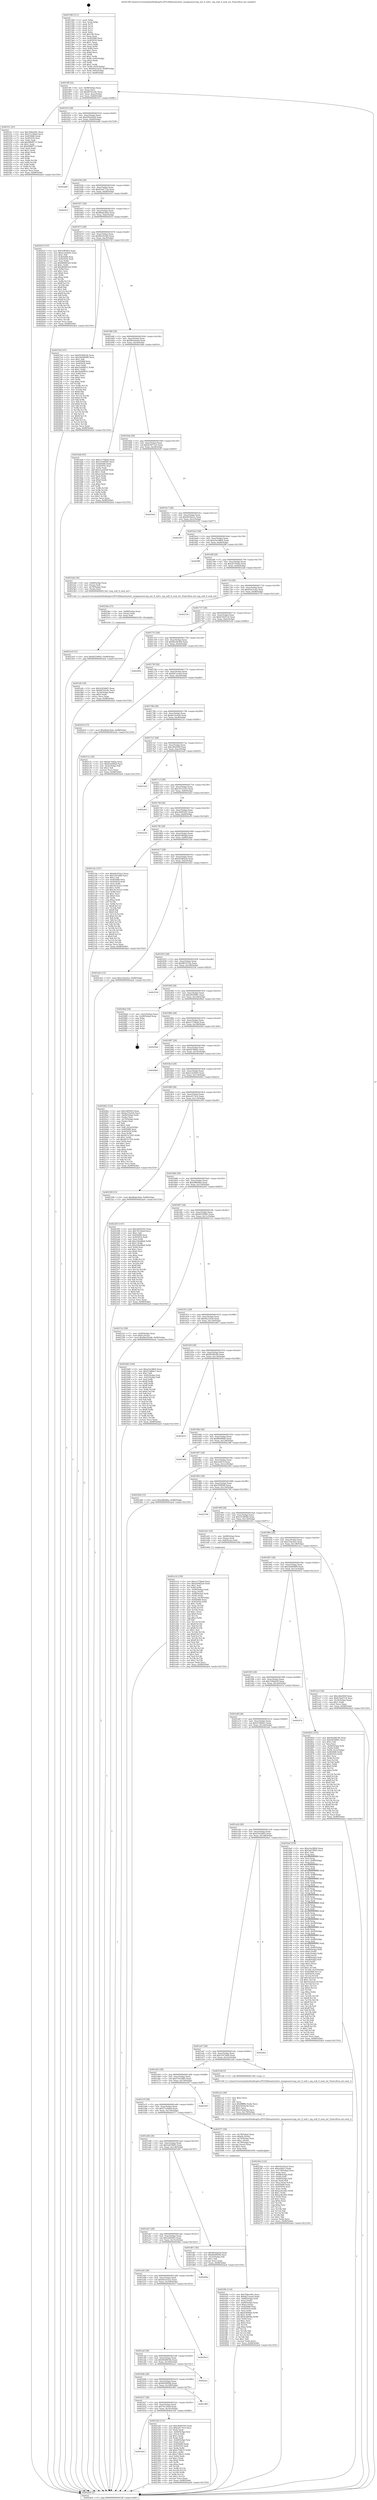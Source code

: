 digraph "0x401590" {
  label = "0x401590 (/mnt/c/Users/mathe/Desktop/tcc/POCII/binaries/extr_mongoosesrcmg_net_if_null.c_mg_null_if_sock_set_Final-ollvm.out::main(0))"
  labelloc = "t"
  node[shape=record]

  Entry [label="",width=0.3,height=0.3,shape=circle,fillcolor=black,style=filled]
  "0x4015ff" [label="{
     0x4015ff [32]\l
     | [instrs]\l
     &nbsp;&nbsp;0x4015ff \<+6\>: mov -0x98(%rbp),%eax\l
     &nbsp;&nbsp;0x401605 \<+2\>: mov %eax,%ecx\l
     &nbsp;&nbsp;0x401607 \<+6\>: sub $0x807d1e9c,%ecx\l
     &nbsp;&nbsp;0x40160d \<+6\>: mov %eax,-0xac(%rbp)\l
     &nbsp;&nbsp;0x401613 \<+6\>: mov %ecx,-0xb0(%rbp)\l
     &nbsp;&nbsp;0x401619 \<+6\>: je 0000000000401f1c \<main+0x98c\>\l
  }"]
  "0x401f1c" [label="{
     0x401f1c [91]\l
     | [instrs]\l
     &nbsp;&nbsp;0x401f1c \<+5\>: mov $0x7b6ee94c,%eax\l
     &nbsp;&nbsp;0x401f21 \<+5\>: mov $0x57a3fde0,%ecx\l
     &nbsp;&nbsp;0x401f26 \<+7\>: mov 0x405068,%edx\l
     &nbsp;&nbsp;0x401f2d \<+7\>: mov 0x405054,%esi\l
     &nbsp;&nbsp;0x401f34 \<+2\>: mov %edx,%edi\l
     &nbsp;&nbsp;0x401f36 \<+6\>: add $0x99b8f713,%edi\l
     &nbsp;&nbsp;0x401f3c \<+3\>: sub $0x1,%edi\l
     &nbsp;&nbsp;0x401f3f \<+6\>: sub $0x99b8f713,%edi\l
     &nbsp;&nbsp;0x401f45 \<+3\>: imul %edi,%edx\l
     &nbsp;&nbsp;0x401f48 \<+3\>: and $0x1,%edx\l
     &nbsp;&nbsp;0x401f4b \<+3\>: cmp $0x0,%edx\l
     &nbsp;&nbsp;0x401f4e \<+4\>: sete %r8b\l
     &nbsp;&nbsp;0x401f52 \<+3\>: cmp $0xa,%esi\l
     &nbsp;&nbsp;0x401f55 \<+4\>: setl %r9b\l
     &nbsp;&nbsp;0x401f59 \<+3\>: mov %r8b,%r10b\l
     &nbsp;&nbsp;0x401f5c \<+3\>: and %r9b,%r10b\l
     &nbsp;&nbsp;0x401f5f \<+3\>: xor %r9b,%r8b\l
     &nbsp;&nbsp;0x401f62 \<+3\>: or %r8b,%r10b\l
     &nbsp;&nbsp;0x401f65 \<+4\>: test $0x1,%r10b\l
     &nbsp;&nbsp;0x401f69 \<+3\>: cmovne %ecx,%eax\l
     &nbsp;&nbsp;0x401f6c \<+6\>: mov %eax,-0x98(%rbp)\l
     &nbsp;&nbsp;0x401f72 \<+5\>: jmp 0000000000402ae4 \<main+0x1554\>\l
  }"]
  "0x40161f" [label="{
     0x40161f [28]\l
     | [instrs]\l
     &nbsp;&nbsp;0x40161f \<+5\>: jmp 0000000000401624 \<main+0x94\>\l
     &nbsp;&nbsp;0x401624 \<+6\>: mov -0xac(%rbp),%eax\l
     &nbsp;&nbsp;0x40162a \<+5\>: sub $0x83624d26,%eax\l
     &nbsp;&nbsp;0x40162f \<+6\>: mov %eax,-0xb4(%rbp)\l
     &nbsp;&nbsp;0x401635 \<+6\>: je 0000000000402ab8 \<main+0x1528\>\l
  }"]
  Exit [label="",width=0.3,height=0.3,shape=circle,fillcolor=black,style=filled,peripheries=2]
  "0x402ab8" [label="{
     0x402ab8\l
  }", style=dashed]
  "0x40163b" [label="{
     0x40163b [28]\l
     | [instrs]\l
     &nbsp;&nbsp;0x40163b \<+5\>: jmp 0000000000401640 \<main+0xb0\>\l
     &nbsp;&nbsp;0x401640 \<+6\>: mov -0xac(%rbp),%eax\l
     &nbsp;&nbsp;0x401646 \<+5\>: sub $0x83a4773a,%eax\l
     &nbsp;&nbsp;0x40164b \<+6\>: mov %eax,-0xb8(%rbp)\l
     &nbsp;&nbsp;0x401651 \<+6\>: je 000000000040241f \<main+0xe8f\>\l
  }"]
  "0x4023c9" [label="{
     0x4023c9 [15]\l
     | [instrs]\l
     &nbsp;&nbsp;0x4023c9 \<+10\>: movl $0xf0250663,-0x98(%rbp)\l
     &nbsp;&nbsp;0x4023d3 \<+5\>: jmp 0000000000402ae4 \<main+0x1554\>\l
  }"]
  "0x40241f" [label="{
     0x40241f\l
  }", style=dashed]
  "0x401657" [label="{
     0x401657 [28]\l
     | [instrs]\l
     &nbsp;&nbsp;0x401657 \<+5\>: jmp 000000000040165c \<main+0xcc\>\l
     &nbsp;&nbsp;0x40165c \<+6\>: mov -0xac(%rbp),%eax\l
     &nbsp;&nbsp;0x401662 \<+5\>: sub $0x86ab34eb,%eax\l
     &nbsp;&nbsp;0x401667 \<+6\>: mov %eax,-0xbc(%rbp)\l
     &nbsp;&nbsp;0x40166d \<+6\>: je 000000000040201f \<main+0xa8f\>\l
  }"]
  "0x4023ba" [label="{
     0x4023ba [15]\l
     | [instrs]\l
     &nbsp;&nbsp;0x4023ba \<+4\>: mov -0x68(%rbp),%rax\l
     &nbsp;&nbsp;0x4023be \<+3\>: mov (%rax),%rax\l
     &nbsp;&nbsp;0x4023c1 \<+3\>: mov %rax,%rdi\l
     &nbsp;&nbsp;0x4023c4 \<+5\>: call 0000000000401030 \<free@plt\>\l
     | [calls]\l
     &nbsp;&nbsp;0x401030 \{1\} (unknown)\l
  }"]
  "0x40201f" [label="{
     0x40201f [147]\l
     | [instrs]\l
     &nbsp;&nbsp;0x40201f \<+5\>: mov $0x5eff3003,%eax\l
     &nbsp;&nbsp;0x402024 \<+5\>: mov $0xec2a5b93,%ecx\l
     &nbsp;&nbsp;0x402029 \<+2\>: mov $0x1,%dl\l
     &nbsp;&nbsp;0x40202b \<+7\>: mov 0x405068,%esi\l
     &nbsp;&nbsp;0x402032 \<+7\>: mov 0x405054,%edi\l
     &nbsp;&nbsp;0x402039 \<+3\>: mov %esi,%r8d\l
     &nbsp;&nbsp;0x40203c \<+7\>: sub $0x969d03e9,%r8d\l
     &nbsp;&nbsp;0x402043 \<+4\>: sub $0x1,%r8d\l
     &nbsp;&nbsp;0x402047 \<+7\>: add $0x969d03e9,%r8d\l
     &nbsp;&nbsp;0x40204e \<+4\>: imul %r8d,%esi\l
     &nbsp;&nbsp;0x402052 \<+3\>: and $0x1,%esi\l
     &nbsp;&nbsp;0x402055 \<+3\>: cmp $0x0,%esi\l
     &nbsp;&nbsp;0x402058 \<+4\>: sete %r9b\l
     &nbsp;&nbsp;0x40205c \<+3\>: cmp $0xa,%edi\l
     &nbsp;&nbsp;0x40205f \<+4\>: setl %r10b\l
     &nbsp;&nbsp;0x402063 \<+3\>: mov %r9b,%r11b\l
     &nbsp;&nbsp;0x402066 \<+4\>: xor $0xff,%r11b\l
     &nbsp;&nbsp;0x40206a \<+3\>: mov %r10b,%bl\l
     &nbsp;&nbsp;0x40206d \<+3\>: xor $0xff,%bl\l
     &nbsp;&nbsp;0x402070 \<+3\>: xor $0x1,%dl\l
     &nbsp;&nbsp;0x402073 \<+3\>: mov %r11b,%r14b\l
     &nbsp;&nbsp;0x402076 \<+4\>: and $0xff,%r14b\l
     &nbsp;&nbsp;0x40207a \<+3\>: and %dl,%r9b\l
     &nbsp;&nbsp;0x40207d \<+3\>: mov %bl,%r15b\l
     &nbsp;&nbsp;0x402080 \<+4\>: and $0xff,%r15b\l
     &nbsp;&nbsp;0x402084 \<+3\>: and %dl,%r10b\l
     &nbsp;&nbsp;0x402087 \<+3\>: or %r9b,%r14b\l
     &nbsp;&nbsp;0x40208a \<+3\>: or %r10b,%r15b\l
     &nbsp;&nbsp;0x40208d \<+3\>: xor %r15b,%r14b\l
     &nbsp;&nbsp;0x402090 \<+3\>: or %bl,%r11b\l
     &nbsp;&nbsp;0x402093 \<+4\>: xor $0xff,%r11b\l
     &nbsp;&nbsp;0x402097 \<+3\>: or $0x1,%dl\l
     &nbsp;&nbsp;0x40209a \<+3\>: and %dl,%r11b\l
     &nbsp;&nbsp;0x40209d \<+3\>: or %r11b,%r14b\l
     &nbsp;&nbsp;0x4020a0 \<+4\>: test $0x1,%r14b\l
     &nbsp;&nbsp;0x4020a4 \<+3\>: cmovne %ecx,%eax\l
     &nbsp;&nbsp;0x4020a7 \<+6\>: mov %eax,-0x98(%rbp)\l
     &nbsp;&nbsp;0x4020ad \<+5\>: jmp 0000000000402ae4 \<main+0x1554\>\l
  }"]
  "0x401673" [label="{
     0x401673 [28]\l
     | [instrs]\l
     &nbsp;&nbsp;0x401673 \<+5\>: jmp 0000000000401678 \<main+0xe8\>\l
     &nbsp;&nbsp;0x401678 \<+6\>: mov -0xac(%rbp),%eax\l
     &nbsp;&nbsp;0x40167e \<+5\>: sub $0x86c45eb8,%eax\l
     &nbsp;&nbsp;0x401683 \<+6\>: mov %eax,-0xc0(%rbp)\l
     &nbsp;&nbsp;0x401689 \<+6\>: je 00000000004027bf \<main+0x122f\>\l
  }"]
  "0x401b43" [label="{
     0x401b43\l
  }", style=dashed]
  "0x4027bf" [label="{
     0x4027bf [147]\l
     | [instrs]\l
     &nbsp;&nbsp;0x4027bf \<+5\>: mov $0x6928816b,%eax\l
     &nbsp;&nbsp;0x4027c4 \<+5\>: mov $0x2b400999,%ecx\l
     &nbsp;&nbsp;0x4027c9 \<+2\>: mov $0x1,%dl\l
     &nbsp;&nbsp;0x4027cb \<+7\>: mov 0x405068,%esi\l
     &nbsp;&nbsp;0x4027d2 \<+7\>: mov 0x405054,%edi\l
     &nbsp;&nbsp;0x4027d9 \<+3\>: mov %esi,%r8d\l
     &nbsp;&nbsp;0x4027dc \<+7\>: add $0x5a4d9031,%r8d\l
     &nbsp;&nbsp;0x4027e3 \<+4\>: sub $0x1,%r8d\l
     &nbsp;&nbsp;0x4027e7 \<+7\>: sub $0x5a4d9031,%r8d\l
     &nbsp;&nbsp;0x4027ee \<+4\>: imul %r8d,%esi\l
     &nbsp;&nbsp;0x4027f2 \<+3\>: and $0x1,%esi\l
     &nbsp;&nbsp;0x4027f5 \<+3\>: cmp $0x0,%esi\l
     &nbsp;&nbsp;0x4027f8 \<+4\>: sete %r9b\l
     &nbsp;&nbsp;0x4027fc \<+3\>: cmp $0xa,%edi\l
     &nbsp;&nbsp;0x4027ff \<+4\>: setl %r10b\l
     &nbsp;&nbsp;0x402803 \<+3\>: mov %r9b,%r11b\l
     &nbsp;&nbsp;0x402806 \<+4\>: xor $0xff,%r11b\l
     &nbsp;&nbsp;0x40280a \<+3\>: mov %r10b,%bl\l
     &nbsp;&nbsp;0x40280d \<+3\>: xor $0xff,%bl\l
     &nbsp;&nbsp;0x402810 \<+3\>: xor $0x0,%dl\l
     &nbsp;&nbsp;0x402813 \<+3\>: mov %r11b,%r14b\l
     &nbsp;&nbsp;0x402816 \<+4\>: and $0x0,%r14b\l
     &nbsp;&nbsp;0x40281a \<+3\>: and %dl,%r9b\l
     &nbsp;&nbsp;0x40281d \<+3\>: mov %bl,%r15b\l
     &nbsp;&nbsp;0x402820 \<+4\>: and $0x0,%r15b\l
     &nbsp;&nbsp;0x402824 \<+3\>: and %dl,%r10b\l
     &nbsp;&nbsp;0x402827 \<+3\>: or %r9b,%r14b\l
     &nbsp;&nbsp;0x40282a \<+3\>: or %r10b,%r15b\l
     &nbsp;&nbsp;0x40282d \<+3\>: xor %r15b,%r14b\l
     &nbsp;&nbsp;0x402830 \<+3\>: or %bl,%r11b\l
     &nbsp;&nbsp;0x402833 \<+4\>: xor $0xff,%r11b\l
     &nbsp;&nbsp;0x402837 \<+3\>: or $0x0,%dl\l
     &nbsp;&nbsp;0x40283a \<+3\>: and %dl,%r11b\l
     &nbsp;&nbsp;0x40283d \<+3\>: or %r11b,%r14b\l
     &nbsp;&nbsp;0x402840 \<+4\>: test $0x1,%r14b\l
     &nbsp;&nbsp;0x402844 \<+3\>: cmovne %ecx,%eax\l
     &nbsp;&nbsp;0x402847 \<+6\>: mov %eax,-0x98(%rbp)\l
     &nbsp;&nbsp;0x40284d \<+5\>: jmp 0000000000402ae4 \<main+0x1554\>\l
  }"]
  "0x40168f" [label="{
     0x40168f [28]\l
     | [instrs]\l
     &nbsp;&nbsp;0x40168f \<+5\>: jmp 0000000000401694 \<main+0x104\>\l
     &nbsp;&nbsp;0x401694 \<+6\>: mov -0xac(%rbp),%eax\l
     &nbsp;&nbsp;0x40169a \<+5\>: sub $0x9b5ebeed,%eax\l
     &nbsp;&nbsp;0x40169f \<+6\>: mov %eax,-0xc4(%rbp)\l
     &nbsp;&nbsp;0x4016a5 \<+6\>: je 0000000000401da6 \<main+0x816\>\l
  }"]
  "0x402326" [label="{
     0x402326 [115]\l
     | [instrs]\l
     &nbsp;&nbsp;0x402326 \<+5\>: mov $0xc8e85593,%eax\l
     &nbsp;&nbsp;0x40232b \<+5\>: mov $0xeef174c4,%ecx\l
     &nbsp;&nbsp;0x402330 \<+2\>: xor %edx,%edx\l
     &nbsp;&nbsp;0x402332 \<+4\>: mov -0x60(%rbp),%rsi\l
     &nbsp;&nbsp;0x402336 \<+2\>: mov (%rsi),%edi\l
     &nbsp;&nbsp;0x402338 \<+3\>: sub $0x1,%edx\l
     &nbsp;&nbsp;0x40233b \<+2\>: sub %edx,%edi\l
     &nbsp;&nbsp;0x40233d \<+4\>: mov -0x60(%rbp),%rsi\l
     &nbsp;&nbsp;0x402341 \<+2\>: mov %edi,(%rsi)\l
     &nbsp;&nbsp;0x402343 \<+7\>: mov 0x405068,%edx\l
     &nbsp;&nbsp;0x40234a \<+7\>: mov 0x405054,%edi\l
     &nbsp;&nbsp;0x402351 \<+3\>: mov %edx,%r8d\l
     &nbsp;&nbsp;0x402354 \<+7\>: add $0xe758b33,%r8d\l
     &nbsp;&nbsp;0x40235b \<+4\>: sub $0x1,%r8d\l
     &nbsp;&nbsp;0x40235f \<+7\>: sub $0xe758b33,%r8d\l
     &nbsp;&nbsp;0x402366 \<+4\>: imul %r8d,%edx\l
     &nbsp;&nbsp;0x40236a \<+3\>: and $0x1,%edx\l
     &nbsp;&nbsp;0x40236d \<+3\>: cmp $0x0,%edx\l
     &nbsp;&nbsp;0x402370 \<+4\>: sete %r9b\l
     &nbsp;&nbsp;0x402374 \<+3\>: cmp $0xa,%edi\l
     &nbsp;&nbsp;0x402377 \<+4\>: setl %r10b\l
     &nbsp;&nbsp;0x40237b \<+3\>: mov %r9b,%r11b\l
     &nbsp;&nbsp;0x40237e \<+3\>: and %r10b,%r11b\l
     &nbsp;&nbsp;0x402381 \<+3\>: xor %r10b,%r9b\l
     &nbsp;&nbsp;0x402384 \<+3\>: or %r9b,%r11b\l
     &nbsp;&nbsp;0x402387 \<+4\>: test $0x1,%r11b\l
     &nbsp;&nbsp;0x40238b \<+3\>: cmovne %ecx,%eax\l
     &nbsp;&nbsp;0x40238e \<+6\>: mov %eax,-0x98(%rbp)\l
     &nbsp;&nbsp;0x402394 \<+5\>: jmp 0000000000402ae4 \<main+0x1554\>\l
  }"]
  "0x401da6" [label="{
     0x401da6 [91]\l
     | [instrs]\l
     &nbsp;&nbsp;0x401da6 \<+5\>: mov $0xe1376ba0,%eax\l
     &nbsp;&nbsp;0x401dab \<+5\>: mov $0x1418f566,%ecx\l
     &nbsp;&nbsp;0x401db0 \<+7\>: mov 0x405068,%edx\l
     &nbsp;&nbsp;0x401db7 \<+7\>: mov 0x405054,%esi\l
     &nbsp;&nbsp;0x401dbe \<+2\>: mov %edx,%edi\l
     &nbsp;&nbsp;0x401dc0 \<+6\>: add $0xe1aa45d9,%edi\l
     &nbsp;&nbsp;0x401dc6 \<+3\>: sub $0x1,%edi\l
     &nbsp;&nbsp;0x401dc9 \<+6\>: sub $0xe1aa45d9,%edi\l
     &nbsp;&nbsp;0x401dcf \<+3\>: imul %edi,%edx\l
     &nbsp;&nbsp;0x401dd2 \<+3\>: and $0x1,%edx\l
     &nbsp;&nbsp;0x401dd5 \<+3\>: cmp $0x0,%edx\l
     &nbsp;&nbsp;0x401dd8 \<+4\>: sete %r8b\l
     &nbsp;&nbsp;0x401ddc \<+3\>: cmp $0xa,%esi\l
     &nbsp;&nbsp;0x401ddf \<+4\>: setl %r9b\l
     &nbsp;&nbsp;0x401de3 \<+3\>: mov %r8b,%r10b\l
     &nbsp;&nbsp;0x401de6 \<+3\>: and %r9b,%r10b\l
     &nbsp;&nbsp;0x401de9 \<+3\>: xor %r9b,%r8b\l
     &nbsp;&nbsp;0x401dec \<+3\>: or %r8b,%r10b\l
     &nbsp;&nbsp;0x401def \<+4\>: test $0x1,%r10b\l
     &nbsp;&nbsp;0x401df3 \<+3\>: cmovne %ecx,%eax\l
     &nbsp;&nbsp;0x401df6 \<+6\>: mov %eax,-0x98(%rbp)\l
     &nbsp;&nbsp;0x401dfc \<+5\>: jmp 0000000000402ae4 \<main+0x1554\>\l
  }"]
  "0x4016ab" [label="{
     0x4016ab [28]\l
     | [instrs]\l
     &nbsp;&nbsp;0x4016ab \<+5\>: jmp 00000000004016b0 \<main+0x120\>\l
     &nbsp;&nbsp;0x4016b0 \<+6\>: mov -0xac(%rbp),%eax\l
     &nbsp;&nbsp;0x4016b6 \<+5\>: sub $0x9c4971a5,%eax\l
     &nbsp;&nbsp;0x4016bb \<+6\>: mov %eax,-0xc8(%rbp)\l
     &nbsp;&nbsp;0x4016c1 \<+6\>: je 00000000004024e9 \<main+0xf59\>\l
  }"]
  "0x401b27" [label="{
     0x401b27 [28]\l
     | [instrs]\l
     &nbsp;&nbsp;0x401b27 \<+5\>: jmp 0000000000401b2c \<main+0x59c\>\l
     &nbsp;&nbsp;0x401b2c \<+6\>: mov -0xac(%rbp),%eax\l
     &nbsp;&nbsp;0x401b32 \<+5\>: sub $0x70c160ef,%eax\l
     &nbsp;&nbsp;0x401b37 \<+6\>: mov %eax,-0x16c(%rbp)\l
     &nbsp;&nbsp;0x401b3d \<+6\>: je 0000000000402326 \<main+0xd96\>\l
  }"]
  "0x4024e9" [label="{
     0x4024e9\l
  }", style=dashed]
  "0x4016c7" [label="{
     0x4016c7 [28]\l
     | [instrs]\l
     &nbsp;&nbsp;0x4016c7 \<+5\>: jmp 00000000004016cc \<main+0x13c\>\l
     &nbsp;&nbsp;0x4016cc \<+6\>: mov -0xac(%rbp),%eax\l
     &nbsp;&nbsp;0x4016d2 \<+5\>: sub $0x9d1fb22c,%eax\l
     &nbsp;&nbsp;0x4016d7 \<+6\>: mov %eax,-0xcc(%rbp)\l
     &nbsp;&nbsp;0x4016dd \<+6\>: je 0000000000402507 \<main+0xf77\>\l
  }"]
  "0x401d85" [label="{
     0x401d85\l
  }", style=dashed]
  "0x402507" [label="{
     0x402507\l
  }", style=dashed]
  "0x4016e3" [label="{
     0x4016e3 [28]\l
     | [instrs]\l
     &nbsp;&nbsp;0x4016e3 \<+5\>: jmp 00000000004016e8 \<main+0x158\>\l
     &nbsp;&nbsp;0x4016e8 \<+6\>: mov -0xac(%rbp),%eax\l
     &nbsp;&nbsp;0x4016ee \<+5\>: sub $0xa5ec9804,%eax\l
     &nbsp;&nbsp;0x4016f3 \<+6\>: mov %eax,-0xd0(%rbp)\l
     &nbsp;&nbsp;0x4016f9 \<+6\>: je 00000000004028ff \<main+0x136f\>\l
  }"]
  "0x401b0b" [label="{
     0x401b0b [28]\l
     | [instrs]\l
     &nbsp;&nbsp;0x401b0b \<+5\>: jmp 0000000000401b10 \<main+0x580\>\l
     &nbsp;&nbsp;0x401b10 \<+6\>: mov -0xac(%rbp),%eax\l
     &nbsp;&nbsp;0x401b16 \<+5\>: sub $0x692f609d,%eax\l
     &nbsp;&nbsp;0x401b1b \<+6\>: mov %eax,-0x168(%rbp)\l
     &nbsp;&nbsp;0x401b21 \<+6\>: je 0000000000401d85 \<main+0x7f5\>\l
  }"]
  "0x4028ff" [label="{
     0x4028ff\l
  }", style=dashed]
  "0x4016ff" [label="{
     0x4016ff [28]\l
     | [instrs]\l
     &nbsp;&nbsp;0x4016ff \<+5\>: jmp 0000000000401704 \<main+0x174\>\l
     &nbsp;&nbsp;0x401704 \<+6\>: mov -0xac(%rbp),%eax\l
     &nbsp;&nbsp;0x40170a \<+5\>: sub $0xafc764da,%eax\l
     &nbsp;&nbsp;0x40170f \<+6\>: mov %eax,-0xd4(%rbp)\l
     &nbsp;&nbsp;0x401715 \<+6\>: je 00000000004023a8 \<main+0xe18\>\l
  }"]
  "0x402acc" [label="{
     0x402acc\l
  }", style=dashed]
  "0x4023a8" [label="{
     0x4023a8 [18]\l
     | [instrs]\l
     &nbsp;&nbsp;0x4023a8 \<+4\>: mov -0x68(%rbp),%rax\l
     &nbsp;&nbsp;0x4023ac \<+3\>: mov (%rax),%rdi\l
     &nbsp;&nbsp;0x4023af \<+4\>: mov -0x78(%rbp),%rax\l
     &nbsp;&nbsp;0x4023b3 \<+2\>: mov (%rax),%esi\l
     &nbsp;&nbsp;0x4023b5 \<+5\>: call 00000000004013a0 \<mg_null_if_sock_set\>\l
     | [calls]\l
     &nbsp;&nbsp;0x4013a0 \{1\} (/mnt/c/Users/mathe/Desktop/tcc/POCII/binaries/extr_mongoosesrcmg_net_if_null.c_mg_null_if_sock_set_Final-ollvm.out::mg_null_if_sock_set)\l
  }"]
  "0x40171b" [label="{
     0x40171b [28]\l
     | [instrs]\l
     &nbsp;&nbsp;0x40171b \<+5\>: jmp 0000000000401720 \<main+0x190\>\l
     &nbsp;&nbsp;0x401720 \<+6\>: mov -0xac(%rbp),%eax\l
     &nbsp;&nbsp;0x401726 \<+5\>: sub $0xb54c5cd2,%eax\l
     &nbsp;&nbsp;0x40172b \<+6\>: mov %eax,-0xd8(%rbp)\l
     &nbsp;&nbsp;0x401731 \<+6\>: je 0000000000402739 \<main+0x11a9\>\l
  }"]
  "0x401aef" [label="{
     0x401aef [28]\l
     | [instrs]\l
     &nbsp;&nbsp;0x401aef \<+5\>: jmp 0000000000401af4 \<main+0x564\>\l
     &nbsp;&nbsp;0x401af4 \<+6\>: mov -0xac(%rbp),%eax\l
     &nbsp;&nbsp;0x401afa \<+5\>: sub $0x6928816b,%eax\l
     &nbsp;&nbsp;0x401aff \<+6\>: mov %eax,-0x164(%rbp)\l
     &nbsp;&nbsp;0x401b05 \<+6\>: je 0000000000402acc \<main+0x153c\>\l
  }"]
  "0x402739" [label="{
     0x402739\l
  }", style=dashed]
  "0x401737" [label="{
     0x401737 [28]\l
     | [instrs]\l
     &nbsp;&nbsp;0x401737 \<+5\>: jmp 000000000040173c \<main+0x1ac\>\l
     &nbsp;&nbsp;0x40173c \<+6\>: mov -0xac(%rbp),%eax\l
     &nbsp;&nbsp;0x401742 \<+5\>: sub $0xb7de07c4,%eax\l
     &nbsp;&nbsp;0x401747 \<+6\>: mov %eax,-0xdc(%rbp)\l
     &nbsp;&nbsp;0x40174d \<+6\>: je 0000000000401efe \<main+0x96e\>\l
  }"]
  "0x4029e3" [label="{
     0x4029e3\l
  }", style=dashed]
  "0x401efe" [label="{
     0x401efe [30]\l
     | [instrs]\l
     &nbsp;&nbsp;0x401efe \<+5\>: mov $0x43d3dbf3,%eax\l
     &nbsp;&nbsp;0x401f03 \<+5\>: mov $0x807d1e9c,%ecx\l
     &nbsp;&nbsp;0x401f08 \<+3\>: mov -0x34(%rbp),%edx\l
     &nbsp;&nbsp;0x401f0b \<+3\>: cmp $0x0,%edx\l
     &nbsp;&nbsp;0x401f0e \<+3\>: cmove %ecx,%eax\l
     &nbsp;&nbsp;0x401f11 \<+6\>: mov %eax,-0x98(%rbp)\l
     &nbsp;&nbsp;0x401f17 \<+5\>: jmp 0000000000402ae4 \<main+0x1554\>\l
  }"]
  "0x401753" [label="{
     0x401753 [28]\l
     | [instrs]\l
     &nbsp;&nbsp;0x401753 \<+5\>: jmp 0000000000401758 \<main+0x1c8\>\l
     &nbsp;&nbsp;0x401758 \<+6\>: mov -0xac(%rbp),%eax\l
     &nbsp;&nbsp;0x40175e \<+5\>: sub $0xbb24b304,%eax\l
     &nbsp;&nbsp;0x401763 \<+6\>: mov %eax,-0xe0(%rbp)\l
     &nbsp;&nbsp;0x401769 \<+6\>: je 0000000000402692 \<main+0x1102\>\l
  }"]
  "0x401ad3" [label="{
     0x401ad3 [28]\l
     | [instrs]\l
     &nbsp;&nbsp;0x401ad3 \<+5\>: jmp 0000000000401ad8 \<main+0x548\>\l
     &nbsp;&nbsp;0x401ad8 \<+6\>: mov -0xac(%rbp),%eax\l
     &nbsp;&nbsp;0x401ade \<+5\>: sub $0x64c032e2,%eax\l
     &nbsp;&nbsp;0x401ae3 \<+6\>: mov %eax,-0x160(%rbp)\l
     &nbsp;&nbsp;0x401ae9 \<+6\>: je 00000000004029e3 \<main+0x1453\>\l
  }"]
  "0x402692" [label="{
     0x402692\l
  }", style=dashed]
  "0x40176f" [label="{
     0x40176f [28]\l
     | [instrs]\l
     &nbsp;&nbsp;0x40176f \<+5\>: jmp 0000000000401774 \<main+0x1e4\>\l
     &nbsp;&nbsp;0x401774 \<+6\>: mov -0xac(%rbp),%eax\l
     &nbsp;&nbsp;0x40177a \<+5\>: sub $0xbb7ceea4,%eax\l
     &nbsp;&nbsp;0x40177f \<+6\>: mov %eax,-0xe4(%rbp)\l
     &nbsp;&nbsp;0x401785 \<+6\>: je 0000000000402010 \<main+0xa80\>\l
  }"]
  "0x4029be" [label="{
     0x4029be\l
  }", style=dashed]
  "0x402010" [label="{
     0x402010 [15]\l
     | [instrs]\l
     &nbsp;&nbsp;0x402010 \<+10\>: movl $0x86ab34eb,-0x98(%rbp)\l
     &nbsp;&nbsp;0x40201a \<+5\>: jmp 0000000000402ae4 \<main+0x1554\>\l
  }"]
  "0x40178b" [label="{
     0x40178b [28]\l
     | [instrs]\l
     &nbsp;&nbsp;0x40178b \<+5\>: jmp 0000000000401790 \<main+0x200\>\l
     &nbsp;&nbsp;0x401790 \<+6\>: mov -0xac(%rbp),%eax\l
     &nbsp;&nbsp;0x401796 \<+5\>: sub $0xbe33e426,%eax\l
     &nbsp;&nbsp;0x40179b \<+6\>: mov %eax,-0xe8(%rbp)\l
     &nbsp;&nbsp;0x4017a1 \<+6\>: je 000000000040212c \<main+0xb9c\>\l
  }"]
  "0x40220a" [label="{
     0x40220a [122]\l
     | [instrs]\l
     &nbsp;&nbsp;0x40220a \<+5\>: mov $0x64c032e2,%ecx\l
     &nbsp;&nbsp;0x40220f \<+5\>: mov $0xec6653,%edx\l
     &nbsp;&nbsp;0x402214 \<+6\>: mov -0x178(%rbp),%esi\l
     &nbsp;&nbsp;0x40221a \<+3\>: imul %eax,%esi\l
     &nbsp;&nbsp;0x40221d \<+4\>: mov -0x68(%rbp),%rdi\l
     &nbsp;&nbsp;0x402221 \<+3\>: mov (%rdi),%rdi\l
     &nbsp;&nbsp;0x402224 \<+4\>: mov -0x60(%rbp),%r8\l
     &nbsp;&nbsp;0x402228 \<+3\>: movslq (%r8),%r8\l
     &nbsp;&nbsp;0x40222b \<+4\>: mov %esi,(%rdi,%r8,4)\l
     &nbsp;&nbsp;0x40222f \<+7\>: mov 0x405068,%eax\l
     &nbsp;&nbsp;0x402236 \<+7\>: mov 0x405054,%esi\l
     &nbsp;&nbsp;0x40223d \<+3\>: mov %eax,%r9d\l
     &nbsp;&nbsp;0x402240 \<+7\>: add $0xacda3df2,%r9d\l
     &nbsp;&nbsp;0x402247 \<+4\>: sub $0x1,%r9d\l
     &nbsp;&nbsp;0x40224b \<+7\>: sub $0xacda3df2,%r9d\l
     &nbsp;&nbsp;0x402252 \<+4\>: imul %r9d,%eax\l
     &nbsp;&nbsp;0x402256 \<+3\>: and $0x1,%eax\l
     &nbsp;&nbsp;0x402259 \<+3\>: cmp $0x0,%eax\l
     &nbsp;&nbsp;0x40225c \<+4\>: sete %r10b\l
     &nbsp;&nbsp;0x402260 \<+3\>: cmp $0xa,%esi\l
     &nbsp;&nbsp;0x402263 \<+4\>: setl %r11b\l
     &nbsp;&nbsp;0x402267 \<+3\>: mov %r10b,%bl\l
     &nbsp;&nbsp;0x40226a \<+3\>: and %r11b,%bl\l
     &nbsp;&nbsp;0x40226d \<+3\>: xor %r11b,%r10b\l
     &nbsp;&nbsp;0x402270 \<+3\>: or %r10b,%bl\l
     &nbsp;&nbsp;0x402273 \<+3\>: test $0x1,%bl\l
     &nbsp;&nbsp;0x402276 \<+3\>: cmovne %edx,%ecx\l
     &nbsp;&nbsp;0x402279 \<+6\>: mov %ecx,-0x98(%rbp)\l
     &nbsp;&nbsp;0x40227f \<+5\>: jmp 0000000000402ae4 \<main+0x1554\>\l
  }"]
  "0x40212c" [label="{
     0x40212c [30]\l
     | [instrs]\l
     &nbsp;&nbsp;0x40212c \<+5\>: mov $0xafc764da,%eax\l
     &nbsp;&nbsp;0x402131 \<+5\>: mov $0xd1d4f9ad,%ecx\l
     &nbsp;&nbsp;0x402136 \<+3\>: mov -0x2e(%rbp),%dl\l
     &nbsp;&nbsp;0x402139 \<+3\>: test $0x1,%dl\l
     &nbsp;&nbsp;0x40213c \<+3\>: cmovne %ecx,%eax\l
     &nbsp;&nbsp;0x40213f \<+6\>: mov %eax,-0x98(%rbp)\l
     &nbsp;&nbsp;0x402145 \<+5\>: jmp 0000000000402ae4 \<main+0x1554\>\l
  }"]
  "0x4017a7" [label="{
     0x4017a7 [28]\l
     | [instrs]\l
     &nbsp;&nbsp;0x4017a7 \<+5\>: jmp 00000000004017ac \<main+0x21c\>\l
     &nbsp;&nbsp;0x4017ac \<+6\>: mov -0xac(%rbp),%eax\l
     &nbsp;&nbsp;0x4017b2 \<+5\>: sub $0xc46e094f,%eax\l
     &nbsp;&nbsp;0x4017b7 \<+6\>: mov %eax,-0xec(%rbp)\l
     &nbsp;&nbsp;0x4017bd \<+6\>: je 0000000000401ee0 \<main+0x950\>\l
  }"]
  "0x4021e2" [label="{
     0x4021e2 [40]\l
     | [instrs]\l
     &nbsp;&nbsp;0x4021e2 \<+5\>: mov $0x2,%ecx\l
     &nbsp;&nbsp;0x4021e7 \<+1\>: cltd\l
     &nbsp;&nbsp;0x4021e8 \<+2\>: idiv %ecx\l
     &nbsp;&nbsp;0x4021ea \<+6\>: imul $0xfffffffe,%edx,%ecx\l
     &nbsp;&nbsp;0x4021f0 \<+6\>: sub $0x4302bc9a,%ecx\l
     &nbsp;&nbsp;0x4021f6 \<+3\>: add $0x1,%ecx\l
     &nbsp;&nbsp;0x4021f9 \<+6\>: add $0x4302bc9a,%ecx\l
     &nbsp;&nbsp;0x4021ff \<+6\>: mov %ecx,-0x178(%rbp)\l
     &nbsp;&nbsp;0x402205 \<+5\>: call 0000000000401160 \<next_i\>\l
     | [calls]\l
     &nbsp;&nbsp;0x401160 \{1\} (/mnt/c/Users/mathe/Desktop/tcc/POCII/binaries/extr_mongoosesrcmg_net_if_null.c_mg_null_if_sock_set_Final-ollvm.out::next_i)\l
  }"]
  "0x401ee0" [label="{
     0x401ee0\l
  }", style=dashed]
  "0x4017c3" [label="{
     0x4017c3 [28]\l
     | [instrs]\l
     &nbsp;&nbsp;0x4017c3 \<+5\>: jmp 00000000004017c8 \<main+0x238\>\l
     &nbsp;&nbsp;0x4017c8 \<+6\>: mov -0xac(%rbp),%eax\l
     &nbsp;&nbsp;0x4017ce \<+5\>: sub $0xc47a3253,%eax\l
     &nbsp;&nbsp;0x4017d3 \<+6\>: mov %eax,-0xf0(%rbp)\l
     &nbsp;&nbsp;0x4017d9 \<+6\>: je 0000000000402a63 \<main+0x14d3\>\l
  }"]
  "0x401f9e" [label="{
     0x401f9e [114]\l
     | [instrs]\l
     &nbsp;&nbsp;0x401f9e \<+5\>: mov $0x7b6ee94c,%ecx\l
     &nbsp;&nbsp;0x401fa3 \<+5\>: mov $0xbb7ceea4,%edx\l
     &nbsp;&nbsp;0x401fa8 \<+4\>: mov -0x68(%rbp),%rdi\l
     &nbsp;&nbsp;0x401fac \<+3\>: mov %rax,(%rdi)\l
     &nbsp;&nbsp;0x401faf \<+4\>: mov -0x60(%rbp),%rax\l
     &nbsp;&nbsp;0x401fb3 \<+6\>: movl $0x0,(%rax)\l
     &nbsp;&nbsp;0x401fb9 \<+7\>: mov 0x405068,%esi\l
     &nbsp;&nbsp;0x401fc0 \<+8\>: mov 0x405054,%r8d\l
     &nbsp;&nbsp;0x401fc8 \<+3\>: mov %esi,%r9d\l
     &nbsp;&nbsp;0x401fcb \<+7\>: sub $0xb3b09da,%r9d\l
     &nbsp;&nbsp;0x401fd2 \<+4\>: sub $0x1,%r9d\l
     &nbsp;&nbsp;0x401fd6 \<+7\>: add $0xb3b09da,%r9d\l
     &nbsp;&nbsp;0x401fdd \<+4\>: imul %r9d,%esi\l
     &nbsp;&nbsp;0x401fe1 \<+3\>: and $0x1,%esi\l
     &nbsp;&nbsp;0x401fe4 \<+3\>: cmp $0x0,%esi\l
     &nbsp;&nbsp;0x401fe7 \<+4\>: sete %r10b\l
     &nbsp;&nbsp;0x401feb \<+4\>: cmp $0xa,%r8d\l
     &nbsp;&nbsp;0x401fef \<+4\>: setl %r11b\l
     &nbsp;&nbsp;0x401ff3 \<+3\>: mov %r10b,%bl\l
     &nbsp;&nbsp;0x401ff6 \<+3\>: and %r11b,%bl\l
     &nbsp;&nbsp;0x401ff9 \<+3\>: xor %r11b,%r10b\l
     &nbsp;&nbsp;0x401ffc \<+3\>: or %r10b,%bl\l
     &nbsp;&nbsp;0x401fff \<+3\>: test $0x1,%bl\l
     &nbsp;&nbsp;0x402002 \<+3\>: cmovne %edx,%ecx\l
     &nbsp;&nbsp;0x402005 \<+6\>: mov %ecx,-0x98(%rbp)\l
     &nbsp;&nbsp;0x40200b \<+5\>: jmp 0000000000402ae4 \<main+0x1554\>\l
  }"]
  "0x402a63" [label="{
     0x402a63\l
  }", style=dashed]
  "0x4017df" [label="{
     0x4017df [28]\l
     | [instrs]\l
     &nbsp;&nbsp;0x4017df \<+5\>: jmp 00000000004017e4 \<main+0x254\>\l
     &nbsp;&nbsp;0x4017e4 \<+6\>: mov -0xac(%rbp),%eax\l
     &nbsp;&nbsp;0x4017ea \<+5\>: sub $0xc8e85593,%eax\l
     &nbsp;&nbsp;0x4017ef \<+6\>: mov %eax,-0xf4(%rbp)\l
     &nbsp;&nbsp;0x4017f5 \<+6\>: je 0000000000402a39 \<main+0x14a9\>\l
  }"]
  "0x401e14" [label="{
     0x401e14 [159]\l
     | [instrs]\l
     &nbsp;&nbsp;0x401e14 \<+5\>: mov $0xe1376ba0,%ecx\l
     &nbsp;&nbsp;0x401e19 \<+5\>: mov $0xd546f2a4,%edx\l
     &nbsp;&nbsp;0x401e1e \<+3\>: mov $0x1,%sil\l
     &nbsp;&nbsp;0x401e21 \<+3\>: xor %r8d,%r8d\l
     &nbsp;&nbsp;0x401e24 \<+4\>: mov -0x80(%rbp),%rdi\l
     &nbsp;&nbsp;0x401e28 \<+2\>: mov %eax,(%rdi)\l
     &nbsp;&nbsp;0x401e2a \<+4\>: mov -0x80(%rbp),%rdi\l
     &nbsp;&nbsp;0x401e2e \<+2\>: mov (%rdi),%eax\l
     &nbsp;&nbsp;0x401e30 \<+3\>: mov %eax,-0x34(%rbp)\l
     &nbsp;&nbsp;0x401e33 \<+7\>: mov 0x405068,%eax\l
     &nbsp;&nbsp;0x401e3a \<+8\>: mov 0x405054,%r9d\l
     &nbsp;&nbsp;0x401e42 \<+4\>: sub $0x1,%r8d\l
     &nbsp;&nbsp;0x401e46 \<+3\>: mov %eax,%r10d\l
     &nbsp;&nbsp;0x401e49 \<+3\>: add %r8d,%r10d\l
     &nbsp;&nbsp;0x401e4c \<+4\>: imul %r10d,%eax\l
     &nbsp;&nbsp;0x401e50 \<+3\>: and $0x1,%eax\l
     &nbsp;&nbsp;0x401e53 \<+3\>: cmp $0x0,%eax\l
     &nbsp;&nbsp;0x401e56 \<+4\>: sete %r11b\l
     &nbsp;&nbsp;0x401e5a \<+4\>: cmp $0xa,%r9d\l
     &nbsp;&nbsp;0x401e5e \<+3\>: setl %bl\l
     &nbsp;&nbsp;0x401e61 \<+3\>: mov %r11b,%r14b\l
     &nbsp;&nbsp;0x401e64 \<+4\>: xor $0xff,%r14b\l
     &nbsp;&nbsp;0x401e68 \<+3\>: mov %bl,%r15b\l
     &nbsp;&nbsp;0x401e6b \<+4\>: xor $0xff,%r15b\l
     &nbsp;&nbsp;0x401e6f \<+4\>: xor $0x1,%sil\l
     &nbsp;&nbsp;0x401e73 \<+3\>: mov %r14b,%r12b\l
     &nbsp;&nbsp;0x401e76 \<+4\>: and $0xff,%r12b\l
     &nbsp;&nbsp;0x401e7a \<+3\>: and %sil,%r11b\l
     &nbsp;&nbsp;0x401e7d \<+3\>: mov %r15b,%r13b\l
     &nbsp;&nbsp;0x401e80 \<+4\>: and $0xff,%r13b\l
     &nbsp;&nbsp;0x401e84 \<+3\>: and %sil,%bl\l
     &nbsp;&nbsp;0x401e87 \<+3\>: or %r11b,%r12b\l
     &nbsp;&nbsp;0x401e8a \<+3\>: or %bl,%r13b\l
     &nbsp;&nbsp;0x401e8d \<+3\>: xor %r13b,%r12b\l
     &nbsp;&nbsp;0x401e90 \<+3\>: or %r15b,%r14b\l
     &nbsp;&nbsp;0x401e93 \<+4\>: xor $0xff,%r14b\l
     &nbsp;&nbsp;0x401e97 \<+4\>: or $0x1,%sil\l
     &nbsp;&nbsp;0x401e9b \<+3\>: and %sil,%r14b\l
     &nbsp;&nbsp;0x401e9e \<+3\>: or %r14b,%r12b\l
     &nbsp;&nbsp;0x401ea1 \<+4\>: test $0x1,%r12b\l
     &nbsp;&nbsp;0x401ea5 \<+3\>: cmovne %edx,%ecx\l
     &nbsp;&nbsp;0x401ea8 \<+6\>: mov %ecx,-0x98(%rbp)\l
     &nbsp;&nbsp;0x401eae \<+5\>: jmp 0000000000402ae4 \<main+0x1554\>\l
  }"]
  "0x402a39" [label="{
     0x402a39\l
  }", style=dashed]
  "0x4017fb" [label="{
     0x4017fb [28]\l
     | [instrs]\l
     &nbsp;&nbsp;0x4017fb \<+5\>: jmp 0000000000401800 \<main+0x270\>\l
     &nbsp;&nbsp;0x401800 \<+6\>: mov -0xac(%rbp),%eax\l
     &nbsp;&nbsp;0x401806 \<+5\>: sub $0xd1d4f9ad,%eax\l
     &nbsp;&nbsp;0x40180b \<+6\>: mov %eax,-0xf8(%rbp)\l
     &nbsp;&nbsp;0x401811 \<+6\>: je 000000000040214a \<main+0xbba\>\l
  }"]
  "0x401ab7" [label="{
     0x401ab7 [28]\l
     | [instrs]\l
     &nbsp;&nbsp;0x401ab7 \<+5\>: jmp 0000000000401abc \<main+0x52c\>\l
     &nbsp;&nbsp;0x401abc \<+6\>: mov -0xac(%rbp),%eax\l
     &nbsp;&nbsp;0x401ac2 \<+5\>: sub $0x5eff3003,%eax\l
     &nbsp;&nbsp;0x401ac7 \<+6\>: mov %eax,-0x15c(%rbp)\l
     &nbsp;&nbsp;0x401acd \<+6\>: je 00000000004029be \<main+0x142e\>\l
  }"]
  "0x40214a" [label="{
     0x40214a [147]\l
     | [instrs]\l
     &nbsp;&nbsp;0x40214a \<+5\>: mov $0x64c032e2,%eax\l
     &nbsp;&nbsp;0x40214f \<+5\>: mov $0x5347e6f0,%ecx\l
     &nbsp;&nbsp;0x402154 \<+2\>: mov $0x1,%dl\l
     &nbsp;&nbsp;0x402156 \<+7\>: mov 0x405068,%esi\l
     &nbsp;&nbsp;0x40215d \<+7\>: mov 0x405054,%edi\l
     &nbsp;&nbsp;0x402164 \<+3\>: mov %esi,%r8d\l
     &nbsp;&nbsp;0x402167 \<+7\>: sub $0x34c5e222,%r8d\l
     &nbsp;&nbsp;0x40216e \<+4\>: sub $0x1,%r8d\l
     &nbsp;&nbsp;0x402172 \<+7\>: add $0x34c5e222,%r8d\l
     &nbsp;&nbsp;0x402179 \<+4\>: imul %r8d,%esi\l
     &nbsp;&nbsp;0x40217d \<+3\>: and $0x1,%esi\l
     &nbsp;&nbsp;0x402180 \<+3\>: cmp $0x0,%esi\l
     &nbsp;&nbsp;0x402183 \<+4\>: sete %r9b\l
     &nbsp;&nbsp;0x402187 \<+3\>: cmp $0xa,%edi\l
     &nbsp;&nbsp;0x40218a \<+4\>: setl %r10b\l
     &nbsp;&nbsp;0x40218e \<+3\>: mov %r9b,%r11b\l
     &nbsp;&nbsp;0x402191 \<+4\>: xor $0xff,%r11b\l
     &nbsp;&nbsp;0x402195 \<+3\>: mov %r10b,%bl\l
     &nbsp;&nbsp;0x402198 \<+3\>: xor $0xff,%bl\l
     &nbsp;&nbsp;0x40219b \<+3\>: xor $0x0,%dl\l
     &nbsp;&nbsp;0x40219e \<+3\>: mov %r11b,%r14b\l
     &nbsp;&nbsp;0x4021a1 \<+4\>: and $0x0,%r14b\l
     &nbsp;&nbsp;0x4021a5 \<+3\>: and %dl,%r9b\l
     &nbsp;&nbsp;0x4021a8 \<+3\>: mov %bl,%r15b\l
     &nbsp;&nbsp;0x4021ab \<+4\>: and $0x0,%r15b\l
     &nbsp;&nbsp;0x4021af \<+3\>: and %dl,%r10b\l
     &nbsp;&nbsp;0x4021b2 \<+3\>: or %r9b,%r14b\l
     &nbsp;&nbsp;0x4021b5 \<+3\>: or %r10b,%r15b\l
     &nbsp;&nbsp;0x4021b8 \<+3\>: xor %r15b,%r14b\l
     &nbsp;&nbsp;0x4021bb \<+3\>: or %bl,%r11b\l
     &nbsp;&nbsp;0x4021be \<+4\>: xor $0xff,%r11b\l
     &nbsp;&nbsp;0x4021c2 \<+3\>: or $0x0,%dl\l
     &nbsp;&nbsp;0x4021c5 \<+3\>: and %dl,%r11b\l
     &nbsp;&nbsp;0x4021c8 \<+3\>: or %r11b,%r14b\l
     &nbsp;&nbsp;0x4021cb \<+4\>: test $0x1,%r14b\l
     &nbsp;&nbsp;0x4021cf \<+3\>: cmovne %ecx,%eax\l
     &nbsp;&nbsp;0x4021d2 \<+6\>: mov %eax,-0x98(%rbp)\l
     &nbsp;&nbsp;0x4021d8 \<+5\>: jmp 0000000000402ae4 \<main+0x1554\>\l
  }"]
  "0x401817" [label="{
     0x401817 [28]\l
     | [instrs]\l
     &nbsp;&nbsp;0x401817 \<+5\>: jmp 000000000040181c \<main+0x28c\>\l
     &nbsp;&nbsp;0x40181c \<+6\>: mov -0xac(%rbp),%eax\l
     &nbsp;&nbsp;0x401822 \<+5\>: sub $0xd546f2a4,%eax\l
     &nbsp;&nbsp;0x401827 \<+6\>: mov %eax,-0xfc(%rbp)\l
     &nbsp;&nbsp;0x40182d \<+6\>: je 0000000000401eb3 \<main+0x923\>\l
  }"]
  "0x401d67" [label="{
     0x401d67 [30]\l
     | [instrs]\l
     &nbsp;&nbsp;0x401d67 \<+5\>: mov $0x9b5ebeed,%eax\l
     &nbsp;&nbsp;0x401d6c \<+5\>: mov $0x692f609d,%ecx\l
     &nbsp;&nbsp;0x401d71 \<+3\>: mov -0x35(%rbp),%dl\l
     &nbsp;&nbsp;0x401d74 \<+3\>: test $0x1,%dl\l
     &nbsp;&nbsp;0x401d77 \<+3\>: cmovne %ecx,%eax\l
     &nbsp;&nbsp;0x401d7a \<+6\>: mov %eax,-0x98(%rbp)\l
     &nbsp;&nbsp;0x401d80 \<+5\>: jmp 0000000000402ae4 \<main+0x1554\>\l
  }"]
  "0x401eb3" [label="{
     0x401eb3 [15]\l
     | [instrs]\l
     &nbsp;&nbsp;0x401eb3 \<+10\>: movl $0x21fac4e2,-0x98(%rbp)\l
     &nbsp;&nbsp;0x401ebd \<+5\>: jmp 0000000000402ae4 \<main+0x1554\>\l
  }"]
  "0x401833" [label="{
     0x401833 [28]\l
     | [instrs]\l
     &nbsp;&nbsp;0x401833 \<+5\>: jmp 0000000000401838 \<main+0x2a8\>\l
     &nbsp;&nbsp;0x401838 \<+6\>: mov -0xac(%rbp),%eax\l
     &nbsp;&nbsp;0x40183e \<+5\>: sub $0xd81d7c0c,%eax\l
     &nbsp;&nbsp;0x401843 \<+6\>: mov %eax,-0x100(%rbp)\l
     &nbsp;&nbsp;0x401849 \<+6\>: je 000000000040255d \<main+0xfcd\>\l
  }"]
  "0x401a9b" [label="{
     0x401a9b [28]\l
     | [instrs]\l
     &nbsp;&nbsp;0x401a9b \<+5\>: jmp 0000000000401aa0 \<main+0x510\>\l
     &nbsp;&nbsp;0x401aa0 \<+6\>: mov -0xac(%rbp),%eax\l
     &nbsp;&nbsp;0x401aa6 \<+5\>: sub $0x5a67fb95,%eax\l
     &nbsp;&nbsp;0x401aab \<+6\>: mov %eax,-0x158(%rbp)\l
     &nbsp;&nbsp;0x401ab1 \<+6\>: je 0000000000401d67 \<main+0x7d7\>\l
  }"]
  "0x40255d" [label="{
     0x40255d\l
  }", style=dashed]
  "0x40184f" [label="{
     0x40184f [28]\l
     | [instrs]\l
     &nbsp;&nbsp;0x40184f \<+5\>: jmp 0000000000401854 \<main+0x2c4\>\l
     &nbsp;&nbsp;0x401854 \<+6\>: mov -0xac(%rbp),%eax\l
     &nbsp;&nbsp;0x40185a \<+5\>: sub $0xe0f39961,%eax\l
     &nbsp;&nbsp;0x40185f \<+6\>: mov %eax,-0x104(%rbp)\l
     &nbsp;&nbsp;0x401865 \<+6\>: je 00000000004028ed \<main+0x135d\>\l
  }"]
  "0x401f77" [label="{
     0x401f77 [39]\l
     | [instrs]\l
     &nbsp;&nbsp;0x401f77 \<+4\>: mov -0x78(%rbp),%rax\l
     &nbsp;&nbsp;0x401f7b \<+6\>: movl $0x64,(%rax)\l
     &nbsp;&nbsp;0x401f81 \<+4\>: mov -0x70(%rbp),%rax\l
     &nbsp;&nbsp;0x401f85 \<+6\>: movl $0x1,(%rax)\l
     &nbsp;&nbsp;0x401f8b \<+4\>: mov -0x70(%rbp),%rax\l
     &nbsp;&nbsp;0x401f8f \<+3\>: movslq (%rax),%rax\l
     &nbsp;&nbsp;0x401f92 \<+4\>: shl $0x2,%rax\l
     &nbsp;&nbsp;0x401f96 \<+3\>: mov %rax,%rdi\l
     &nbsp;&nbsp;0x401f99 \<+5\>: call 0000000000401050 \<malloc@plt\>\l
     | [calls]\l
     &nbsp;&nbsp;0x401050 \{1\} (unknown)\l
  }"]
  "0x4028ed" [label="{
     0x4028ed [18]\l
     | [instrs]\l
     &nbsp;&nbsp;0x4028ed \<+3\>: mov -0x2c(%rbp),%eax\l
     &nbsp;&nbsp;0x4028f0 \<+4\>: lea -0x28(%rbp),%rsp\l
     &nbsp;&nbsp;0x4028f4 \<+1\>: pop %rbx\l
     &nbsp;&nbsp;0x4028f5 \<+2\>: pop %r12\l
     &nbsp;&nbsp;0x4028f7 \<+2\>: pop %r13\l
     &nbsp;&nbsp;0x4028f9 \<+2\>: pop %r14\l
     &nbsp;&nbsp;0x4028fb \<+2\>: pop %r15\l
     &nbsp;&nbsp;0x4028fd \<+1\>: pop %rbp\l
     &nbsp;&nbsp;0x4028fe \<+1\>: ret\l
  }"]
  "0x40186b" [label="{
     0x40186b [28]\l
     | [instrs]\l
     &nbsp;&nbsp;0x40186b \<+5\>: jmp 0000000000401870 \<main+0x2e0\>\l
     &nbsp;&nbsp;0x401870 \<+6\>: mov -0xac(%rbp),%eax\l
     &nbsp;&nbsp;0x401876 \<+5\>: sub $0xe1376ba0,%eax\l
     &nbsp;&nbsp;0x40187b \<+6\>: mov %eax,-0x108(%rbp)\l
     &nbsp;&nbsp;0x401881 \<+6\>: je 0000000000402944 \<main+0x13b4\>\l
  }"]
  "0x401a7f" [label="{
     0x401a7f [28]\l
     | [instrs]\l
     &nbsp;&nbsp;0x401a7f \<+5\>: jmp 0000000000401a84 \<main+0x4f4\>\l
     &nbsp;&nbsp;0x401a84 \<+6\>: mov -0xac(%rbp),%eax\l
     &nbsp;&nbsp;0x401a8a \<+5\>: sub $0x57a3fde0,%eax\l
     &nbsp;&nbsp;0x401a8f \<+6\>: mov %eax,-0x154(%rbp)\l
     &nbsp;&nbsp;0x401a95 \<+6\>: je 0000000000401f77 \<main+0x9e7\>\l
  }"]
  "0x402944" [label="{
     0x402944\l
  }", style=dashed]
  "0x401887" [label="{
     0x401887 [28]\l
     | [instrs]\l
     &nbsp;&nbsp;0x401887 \<+5\>: jmp 000000000040188c \<main+0x2fc\>\l
     &nbsp;&nbsp;0x40188c \<+6\>: mov -0xac(%rbp),%eax\l
     &nbsp;&nbsp;0x401892 \<+5\>: sub $0xeb7f68ac,%eax\l
     &nbsp;&nbsp;0x401897 \<+6\>: mov %eax,-0x10c(%rbp)\l
     &nbsp;&nbsp;0x40189d \<+6\>: je 00000000004026b0 \<main+0x1120\>\l
  }"]
  "0x402587" [label="{
     0x402587\l
  }", style=dashed]
  "0x4026b0" [label="{
     0x4026b0\l
  }", style=dashed]
  "0x4018a3" [label="{
     0x4018a3 [28]\l
     | [instrs]\l
     &nbsp;&nbsp;0x4018a3 \<+5\>: jmp 00000000004018a8 \<main+0x318\>\l
     &nbsp;&nbsp;0x4018a8 \<+6\>: mov -0xac(%rbp),%eax\l
     &nbsp;&nbsp;0x4018ae \<+5\>: sub $0xec2a5b93,%eax\l
     &nbsp;&nbsp;0x4018b3 \<+6\>: mov %eax,-0x110(%rbp)\l
     &nbsp;&nbsp;0x4018b9 \<+6\>: je 00000000004020b2 \<main+0xb22\>\l
  }"]
  "0x401a63" [label="{
     0x401a63 [28]\l
     | [instrs]\l
     &nbsp;&nbsp;0x401a63 \<+5\>: jmp 0000000000401a68 \<main+0x4d8\>\l
     &nbsp;&nbsp;0x401a68 \<+6\>: mov -0xac(%rbp),%eax\l
     &nbsp;&nbsp;0x401a6e \<+5\>: sub $0x576c5b85,%eax\l
     &nbsp;&nbsp;0x401a73 \<+6\>: mov %eax,-0x150(%rbp)\l
     &nbsp;&nbsp;0x401a79 \<+6\>: je 0000000000402587 \<main+0xff7\>\l
  }"]
  "0x4020b2" [label="{
     0x4020b2 [122]\l
     | [instrs]\l
     &nbsp;&nbsp;0x4020b2 \<+5\>: mov $0x5eff3003,%eax\l
     &nbsp;&nbsp;0x4020b7 \<+5\>: mov $0xbe33e426,%ecx\l
     &nbsp;&nbsp;0x4020bc \<+4\>: mov -0x60(%rbp),%rdx\l
     &nbsp;&nbsp;0x4020c0 \<+2\>: mov (%rdx),%esi\l
     &nbsp;&nbsp;0x4020c2 \<+4\>: mov -0x70(%rbp),%rdx\l
     &nbsp;&nbsp;0x4020c6 \<+2\>: cmp (%rdx),%esi\l
     &nbsp;&nbsp;0x4020c8 \<+4\>: setl %dil\l
     &nbsp;&nbsp;0x4020cc \<+4\>: and $0x1,%dil\l
     &nbsp;&nbsp;0x4020d0 \<+4\>: mov %dil,-0x2e(%rbp)\l
     &nbsp;&nbsp;0x4020d4 \<+7\>: mov 0x405068,%esi\l
     &nbsp;&nbsp;0x4020db \<+8\>: mov 0x405054,%r8d\l
     &nbsp;&nbsp;0x4020e3 \<+3\>: mov %esi,%r9d\l
     &nbsp;&nbsp;0x4020e6 \<+7\>: add $0x407a7205,%r9d\l
     &nbsp;&nbsp;0x4020ed \<+4\>: sub $0x1,%r9d\l
     &nbsp;&nbsp;0x4020f1 \<+7\>: sub $0x407a7205,%r9d\l
     &nbsp;&nbsp;0x4020f8 \<+4\>: imul %r9d,%esi\l
     &nbsp;&nbsp;0x4020fc \<+3\>: and $0x1,%esi\l
     &nbsp;&nbsp;0x4020ff \<+3\>: cmp $0x0,%esi\l
     &nbsp;&nbsp;0x402102 \<+4\>: sete %dil\l
     &nbsp;&nbsp;0x402106 \<+4\>: cmp $0xa,%r8d\l
     &nbsp;&nbsp;0x40210a \<+4\>: setl %r10b\l
     &nbsp;&nbsp;0x40210e \<+3\>: mov %dil,%r11b\l
     &nbsp;&nbsp;0x402111 \<+3\>: and %r10b,%r11b\l
     &nbsp;&nbsp;0x402114 \<+3\>: xor %r10b,%dil\l
     &nbsp;&nbsp;0x402117 \<+3\>: or %dil,%r11b\l
     &nbsp;&nbsp;0x40211a \<+4\>: test $0x1,%r11b\l
     &nbsp;&nbsp;0x40211e \<+3\>: cmovne %ecx,%eax\l
     &nbsp;&nbsp;0x402121 \<+6\>: mov %eax,-0x98(%rbp)\l
     &nbsp;&nbsp;0x402127 \<+5\>: jmp 0000000000402ae4 \<main+0x1554\>\l
  }"]
  "0x4018bf" [label="{
     0x4018bf [28]\l
     | [instrs]\l
     &nbsp;&nbsp;0x4018bf \<+5\>: jmp 00000000004018c4 \<main+0x334\>\l
     &nbsp;&nbsp;0x4018c4 \<+6\>: mov -0xac(%rbp),%eax\l
     &nbsp;&nbsp;0x4018ca \<+5\>: sub $0xeef174c4,%eax\l
     &nbsp;&nbsp;0x4018cf \<+6\>: mov %eax,-0x114(%rbp)\l
     &nbsp;&nbsp;0x4018d5 \<+6\>: je 0000000000402399 \<main+0xe09\>\l
  }"]
  "0x4021dd" [label="{
     0x4021dd [5]\l
     | [instrs]\l
     &nbsp;&nbsp;0x4021dd \<+5\>: call 0000000000401160 \<next_i\>\l
     | [calls]\l
     &nbsp;&nbsp;0x401160 \{1\} (/mnt/c/Users/mathe/Desktop/tcc/POCII/binaries/extr_mongoosesrcmg_net_if_null.c_mg_null_if_sock_set_Final-ollvm.out::next_i)\l
  }"]
  "0x402399" [label="{
     0x402399 [15]\l
     | [instrs]\l
     &nbsp;&nbsp;0x402399 \<+10\>: movl $0x86ab34eb,-0x98(%rbp)\l
     &nbsp;&nbsp;0x4023a3 \<+5\>: jmp 0000000000402ae4 \<main+0x1554\>\l
  }"]
  "0x4018db" [label="{
     0x4018db [28]\l
     | [instrs]\l
     &nbsp;&nbsp;0x4018db \<+5\>: jmp 00000000004018e0 \<main+0x350\>\l
     &nbsp;&nbsp;0x4018e0 \<+6\>: mov -0xac(%rbp),%eax\l
     &nbsp;&nbsp;0x4018e6 \<+5\>: sub $0xeff6d9be,%eax\l
     &nbsp;&nbsp;0x4018eb \<+6\>: mov %eax,-0x118(%rbp)\l
     &nbsp;&nbsp;0x4018f1 \<+6\>: je 0000000000402293 \<main+0xd03\>\l
  }"]
  "0x401a47" [label="{
     0x401a47 [28]\l
     | [instrs]\l
     &nbsp;&nbsp;0x401a47 \<+5\>: jmp 0000000000401a4c \<main+0x4bc\>\l
     &nbsp;&nbsp;0x401a4c \<+6\>: mov -0xac(%rbp),%eax\l
     &nbsp;&nbsp;0x401a52 \<+5\>: sub $0x5347e6f0,%eax\l
     &nbsp;&nbsp;0x401a57 \<+6\>: mov %eax,-0x14c(%rbp)\l
     &nbsp;&nbsp;0x401a5d \<+6\>: je 00000000004021dd \<main+0xc4d\>\l
  }"]
  "0x402293" [label="{
     0x402293 [147]\l
     | [instrs]\l
     &nbsp;&nbsp;0x402293 \<+5\>: mov $0xc8e85593,%eax\l
     &nbsp;&nbsp;0x402298 \<+5\>: mov $0x70c160ef,%ecx\l
     &nbsp;&nbsp;0x40229d \<+2\>: mov $0x1,%dl\l
     &nbsp;&nbsp;0x40229f \<+7\>: mov 0x405068,%esi\l
     &nbsp;&nbsp;0x4022a6 \<+7\>: mov 0x405054,%edi\l
     &nbsp;&nbsp;0x4022ad \<+3\>: mov %esi,%r8d\l
     &nbsp;&nbsp;0x4022b0 \<+7\>: add $0x23be98a6,%r8d\l
     &nbsp;&nbsp;0x4022b7 \<+4\>: sub $0x1,%r8d\l
     &nbsp;&nbsp;0x4022bb \<+7\>: sub $0x23be98a6,%r8d\l
     &nbsp;&nbsp;0x4022c2 \<+4\>: imul %r8d,%esi\l
     &nbsp;&nbsp;0x4022c6 \<+3\>: and $0x1,%esi\l
     &nbsp;&nbsp;0x4022c9 \<+3\>: cmp $0x0,%esi\l
     &nbsp;&nbsp;0x4022cc \<+4\>: sete %r9b\l
     &nbsp;&nbsp;0x4022d0 \<+3\>: cmp $0xa,%edi\l
     &nbsp;&nbsp;0x4022d3 \<+4\>: setl %r10b\l
     &nbsp;&nbsp;0x4022d7 \<+3\>: mov %r9b,%r11b\l
     &nbsp;&nbsp;0x4022da \<+4\>: xor $0xff,%r11b\l
     &nbsp;&nbsp;0x4022de \<+3\>: mov %r10b,%bl\l
     &nbsp;&nbsp;0x4022e1 \<+3\>: xor $0xff,%bl\l
     &nbsp;&nbsp;0x4022e4 \<+3\>: xor $0x0,%dl\l
     &nbsp;&nbsp;0x4022e7 \<+3\>: mov %r11b,%r14b\l
     &nbsp;&nbsp;0x4022ea \<+4\>: and $0x0,%r14b\l
     &nbsp;&nbsp;0x4022ee \<+3\>: and %dl,%r9b\l
     &nbsp;&nbsp;0x4022f1 \<+3\>: mov %bl,%r15b\l
     &nbsp;&nbsp;0x4022f4 \<+4\>: and $0x0,%r15b\l
     &nbsp;&nbsp;0x4022f8 \<+3\>: and %dl,%r10b\l
     &nbsp;&nbsp;0x4022fb \<+3\>: or %r9b,%r14b\l
     &nbsp;&nbsp;0x4022fe \<+3\>: or %r10b,%r15b\l
     &nbsp;&nbsp;0x402301 \<+3\>: xor %r15b,%r14b\l
     &nbsp;&nbsp;0x402304 \<+3\>: or %bl,%r11b\l
     &nbsp;&nbsp;0x402307 \<+4\>: xor $0xff,%r11b\l
     &nbsp;&nbsp;0x40230b \<+3\>: or $0x0,%dl\l
     &nbsp;&nbsp;0x40230e \<+3\>: and %dl,%r11b\l
     &nbsp;&nbsp;0x402311 \<+3\>: or %r11b,%r14b\l
     &nbsp;&nbsp;0x402314 \<+4\>: test $0x1,%r14b\l
     &nbsp;&nbsp;0x402318 \<+3\>: cmovne %ecx,%eax\l
     &nbsp;&nbsp;0x40231b \<+6\>: mov %eax,-0x98(%rbp)\l
     &nbsp;&nbsp;0x402321 \<+5\>: jmp 0000000000402ae4 \<main+0x1554\>\l
  }"]
  "0x4018f7" [label="{
     0x4018f7 [28]\l
     | [instrs]\l
     &nbsp;&nbsp;0x4018f7 \<+5\>: jmp 00000000004018fc \<main+0x36c\>\l
     &nbsp;&nbsp;0x4018fc \<+6\>: mov -0xac(%rbp),%eax\l
     &nbsp;&nbsp;0x401902 \<+5\>: sub $0xf0250663,%eax\l
     &nbsp;&nbsp;0x401907 \<+6\>: mov %eax,-0x11c(%rbp)\l
     &nbsp;&nbsp;0x40190d \<+6\>: je 00000000004027a3 \<main+0x1213\>\l
  }"]
  "0x4026a1" [label="{
     0x4026a1\l
  }", style=dashed]
  "0x4027a3" [label="{
     0x4027a3 [28]\l
     | [instrs]\l
     &nbsp;&nbsp;0x4027a3 \<+7\>: mov -0x90(%rbp),%rax\l
     &nbsp;&nbsp;0x4027aa \<+6\>: movl $0x0,(%rax)\l
     &nbsp;&nbsp;0x4027b0 \<+10\>: movl $0x86c45eb8,-0x98(%rbp)\l
     &nbsp;&nbsp;0x4027ba \<+5\>: jmp 0000000000402ae4 \<main+0x1554\>\l
  }"]
  "0x401913" [label="{
     0x401913 [28]\l
     | [instrs]\l
     &nbsp;&nbsp;0x401913 \<+5\>: jmp 0000000000401918 \<main+0x388\>\l
     &nbsp;&nbsp;0x401918 \<+6\>: mov -0xac(%rbp),%eax\l
     &nbsp;&nbsp;0x40191e \<+5\>: sub $0xf4a23e50,%eax\l
     &nbsp;&nbsp;0x401923 \<+6\>: mov %eax,-0x120(%rbp)\l
     &nbsp;&nbsp;0x401929 \<+6\>: je 0000000000401b85 \<main+0x5f5\>\l
  }"]
  "0x401a2b" [label="{
     0x401a2b [28]\l
     | [instrs]\l
     &nbsp;&nbsp;0x401a2b \<+5\>: jmp 0000000000401a30 \<main+0x4a0\>\l
     &nbsp;&nbsp;0x401a30 \<+6\>: mov -0xac(%rbp),%eax\l
     &nbsp;&nbsp;0x401a36 \<+5\>: sub $0x43d3dbf3,%eax\l
     &nbsp;&nbsp;0x401a3b \<+6\>: mov %eax,-0x148(%rbp)\l
     &nbsp;&nbsp;0x401a41 \<+6\>: je 00000000004026a1 \<main+0x1111\>\l
  }"]
  "0x401b85" [label="{
     0x401b85 [106]\l
     | [instrs]\l
     &nbsp;&nbsp;0x401b85 \<+5\>: mov $0xa5ec9804,%eax\l
     &nbsp;&nbsp;0x401b8a \<+5\>: mov $0x41486fe1,%ecx\l
     &nbsp;&nbsp;0x401b8f \<+2\>: mov $0x1,%dl\l
     &nbsp;&nbsp;0x401b91 \<+7\>: mov -0x92(%rbp),%sil\l
     &nbsp;&nbsp;0x401b98 \<+7\>: mov -0x91(%rbp),%dil\l
     &nbsp;&nbsp;0x401b9f \<+3\>: mov %sil,%r8b\l
     &nbsp;&nbsp;0x401ba2 \<+4\>: xor $0xff,%r8b\l
     &nbsp;&nbsp;0x401ba6 \<+3\>: mov %dil,%r9b\l
     &nbsp;&nbsp;0x401ba9 \<+4\>: xor $0xff,%r9b\l
     &nbsp;&nbsp;0x401bad \<+3\>: xor $0x0,%dl\l
     &nbsp;&nbsp;0x401bb0 \<+3\>: mov %r8b,%r10b\l
     &nbsp;&nbsp;0x401bb3 \<+4\>: and $0x0,%r10b\l
     &nbsp;&nbsp;0x401bb7 \<+3\>: and %dl,%sil\l
     &nbsp;&nbsp;0x401bba \<+3\>: mov %r9b,%r11b\l
     &nbsp;&nbsp;0x401bbd \<+4\>: and $0x0,%r11b\l
     &nbsp;&nbsp;0x401bc1 \<+3\>: and %dl,%dil\l
     &nbsp;&nbsp;0x401bc4 \<+3\>: or %sil,%r10b\l
     &nbsp;&nbsp;0x401bc7 \<+3\>: or %dil,%r11b\l
     &nbsp;&nbsp;0x401bca \<+3\>: xor %r11b,%r10b\l
     &nbsp;&nbsp;0x401bcd \<+3\>: or %r9b,%r8b\l
     &nbsp;&nbsp;0x401bd0 \<+4\>: xor $0xff,%r8b\l
     &nbsp;&nbsp;0x401bd4 \<+3\>: or $0x0,%dl\l
     &nbsp;&nbsp;0x401bd7 \<+3\>: and %dl,%r8b\l
     &nbsp;&nbsp;0x401bda \<+3\>: or %r8b,%r10b\l
     &nbsp;&nbsp;0x401bdd \<+4\>: test $0x1,%r10b\l
     &nbsp;&nbsp;0x401be1 \<+3\>: cmovne %ecx,%eax\l
     &nbsp;&nbsp;0x401be4 \<+6\>: mov %eax,-0x98(%rbp)\l
     &nbsp;&nbsp;0x401bea \<+5\>: jmp 0000000000402ae4 \<main+0x1554\>\l
  }"]
  "0x40192f" [label="{
     0x40192f [28]\l
     | [instrs]\l
     &nbsp;&nbsp;0x40192f \<+5\>: jmp 0000000000401934 \<main+0x3a4\>\l
     &nbsp;&nbsp;0x401934 \<+6\>: mov -0xac(%rbp),%eax\l
     &nbsp;&nbsp;0x40193a \<+5\>: sub $0xfb599c80,%eax\l
     &nbsp;&nbsp;0x40193f \<+6\>: mov %eax,-0x124(%rbp)\l
     &nbsp;&nbsp;0x401945 \<+6\>: je 0000000000402610 \<main+0x1080\>\l
  }"]
  "0x402ae4" [label="{
     0x402ae4 [5]\l
     | [instrs]\l
     &nbsp;&nbsp;0x402ae4 \<+5\>: jmp 00000000004015ff \<main+0x6f\>\l
  }"]
  "0x401590" [label="{
     0x401590 [111]\l
     | [instrs]\l
     &nbsp;&nbsp;0x401590 \<+1\>: push %rbp\l
     &nbsp;&nbsp;0x401591 \<+3\>: mov %rsp,%rbp\l
     &nbsp;&nbsp;0x401594 \<+2\>: push %r15\l
     &nbsp;&nbsp;0x401596 \<+2\>: push %r14\l
     &nbsp;&nbsp;0x401598 \<+2\>: push %r13\l
     &nbsp;&nbsp;0x40159a \<+2\>: push %r12\l
     &nbsp;&nbsp;0x40159c \<+1\>: push %rbx\l
     &nbsp;&nbsp;0x40159d \<+7\>: sub $0x198,%rsp\l
     &nbsp;&nbsp;0x4015a4 \<+2\>: xor %eax,%eax\l
     &nbsp;&nbsp;0x4015a6 \<+7\>: mov 0x405068,%ecx\l
     &nbsp;&nbsp;0x4015ad \<+7\>: mov 0x405054,%edx\l
     &nbsp;&nbsp;0x4015b4 \<+3\>: sub $0x1,%eax\l
     &nbsp;&nbsp;0x4015b7 \<+3\>: mov %ecx,%r8d\l
     &nbsp;&nbsp;0x4015ba \<+3\>: add %eax,%r8d\l
     &nbsp;&nbsp;0x4015bd \<+4\>: imul %r8d,%ecx\l
     &nbsp;&nbsp;0x4015c1 \<+3\>: and $0x1,%ecx\l
     &nbsp;&nbsp;0x4015c4 \<+3\>: cmp $0x0,%ecx\l
     &nbsp;&nbsp;0x4015c7 \<+4\>: sete %r9b\l
     &nbsp;&nbsp;0x4015cb \<+4\>: and $0x1,%r9b\l
     &nbsp;&nbsp;0x4015cf \<+7\>: mov %r9b,-0x92(%rbp)\l
     &nbsp;&nbsp;0x4015d6 \<+3\>: cmp $0xa,%edx\l
     &nbsp;&nbsp;0x4015d9 \<+4\>: setl %r9b\l
     &nbsp;&nbsp;0x4015dd \<+4\>: and $0x1,%r9b\l
     &nbsp;&nbsp;0x4015e1 \<+7\>: mov %r9b,-0x91(%rbp)\l
     &nbsp;&nbsp;0x4015e8 \<+10\>: movl $0xf4a23e50,-0x98(%rbp)\l
     &nbsp;&nbsp;0x4015f2 \<+6\>: mov %edi,-0x9c(%rbp)\l
     &nbsp;&nbsp;0x4015f8 \<+7\>: mov %rsi,-0xa8(%rbp)\l
  }"]
  "0x401bef" [label="{
     0x401bef [376]\l
     | [instrs]\l
     &nbsp;&nbsp;0x401bef \<+5\>: mov $0xa5ec9804,%eax\l
     &nbsp;&nbsp;0x401bf4 \<+5\>: mov $0x5a67fb95,%ecx\l
     &nbsp;&nbsp;0x401bf9 \<+2\>: mov $0x1,%dl\l
     &nbsp;&nbsp;0x401bfb \<+3\>: mov %rsp,%rsi\l
     &nbsp;&nbsp;0x401bfe \<+4\>: add $0xfffffffffffffff0,%rsi\l
     &nbsp;&nbsp;0x401c02 \<+3\>: mov %rsi,%rsp\l
     &nbsp;&nbsp;0x401c05 \<+7\>: mov %rsi,-0x90(%rbp)\l
     &nbsp;&nbsp;0x401c0c \<+3\>: mov %rsp,%rsi\l
     &nbsp;&nbsp;0x401c0f \<+4\>: add $0xfffffffffffffff0,%rsi\l
     &nbsp;&nbsp;0x401c13 \<+3\>: mov %rsi,%rsp\l
     &nbsp;&nbsp;0x401c16 \<+3\>: mov %rsp,%rdi\l
     &nbsp;&nbsp;0x401c19 \<+4\>: add $0xfffffffffffffff0,%rdi\l
     &nbsp;&nbsp;0x401c1d \<+3\>: mov %rdi,%rsp\l
     &nbsp;&nbsp;0x401c20 \<+7\>: mov %rdi,-0x88(%rbp)\l
     &nbsp;&nbsp;0x401c27 \<+3\>: mov %rsp,%rdi\l
     &nbsp;&nbsp;0x401c2a \<+4\>: add $0xfffffffffffffff0,%rdi\l
     &nbsp;&nbsp;0x401c2e \<+3\>: mov %rdi,%rsp\l
     &nbsp;&nbsp;0x401c31 \<+4\>: mov %rdi,-0x80(%rbp)\l
     &nbsp;&nbsp;0x401c35 \<+3\>: mov %rsp,%rdi\l
     &nbsp;&nbsp;0x401c38 \<+4\>: add $0xfffffffffffffff0,%rdi\l
     &nbsp;&nbsp;0x401c3c \<+3\>: mov %rdi,%rsp\l
     &nbsp;&nbsp;0x401c3f \<+4\>: mov %rdi,-0x78(%rbp)\l
     &nbsp;&nbsp;0x401c43 \<+3\>: mov %rsp,%rdi\l
     &nbsp;&nbsp;0x401c46 \<+4\>: add $0xfffffffffffffff0,%rdi\l
     &nbsp;&nbsp;0x401c4a \<+3\>: mov %rdi,%rsp\l
     &nbsp;&nbsp;0x401c4d \<+4\>: mov %rdi,-0x70(%rbp)\l
     &nbsp;&nbsp;0x401c51 \<+3\>: mov %rsp,%rdi\l
     &nbsp;&nbsp;0x401c54 \<+4\>: add $0xfffffffffffffff0,%rdi\l
     &nbsp;&nbsp;0x401c58 \<+3\>: mov %rdi,%rsp\l
     &nbsp;&nbsp;0x401c5b \<+4\>: mov %rdi,-0x68(%rbp)\l
     &nbsp;&nbsp;0x401c5f \<+3\>: mov %rsp,%rdi\l
     &nbsp;&nbsp;0x401c62 \<+4\>: add $0xfffffffffffffff0,%rdi\l
     &nbsp;&nbsp;0x401c66 \<+3\>: mov %rdi,%rsp\l
     &nbsp;&nbsp;0x401c69 \<+4\>: mov %rdi,-0x60(%rbp)\l
     &nbsp;&nbsp;0x401c6d \<+3\>: mov %rsp,%rdi\l
     &nbsp;&nbsp;0x401c70 \<+4\>: add $0xfffffffffffffff0,%rdi\l
     &nbsp;&nbsp;0x401c74 \<+3\>: mov %rdi,%rsp\l
     &nbsp;&nbsp;0x401c77 \<+4\>: mov %rdi,-0x58(%rbp)\l
     &nbsp;&nbsp;0x401c7b \<+3\>: mov %rsp,%rdi\l
     &nbsp;&nbsp;0x401c7e \<+4\>: add $0xfffffffffffffff0,%rdi\l
     &nbsp;&nbsp;0x401c82 \<+3\>: mov %rdi,%rsp\l
     &nbsp;&nbsp;0x401c85 \<+4\>: mov %rdi,-0x50(%rbp)\l
     &nbsp;&nbsp;0x401c89 \<+3\>: mov %rsp,%rdi\l
     &nbsp;&nbsp;0x401c8c \<+4\>: add $0xfffffffffffffff0,%rdi\l
     &nbsp;&nbsp;0x401c90 \<+3\>: mov %rdi,%rsp\l
     &nbsp;&nbsp;0x401c93 \<+4\>: mov %rdi,-0x48(%rbp)\l
     &nbsp;&nbsp;0x401c97 \<+3\>: mov %rsp,%rdi\l
     &nbsp;&nbsp;0x401c9a \<+4\>: add $0xfffffffffffffff0,%rdi\l
     &nbsp;&nbsp;0x401c9e \<+3\>: mov %rdi,%rsp\l
     &nbsp;&nbsp;0x401ca1 \<+4\>: mov %rdi,-0x40(%rbp)\l
     &nbsp;&nbsp;0x401ca5 \<+7\>: mov -0x90(%rbp),%rdi\l
     &nbsp;&nbsp;0x401cac \<+6\>: movl $0x0,(%rdi)\l
     &nbsp;&nbsp;0x401cb2 \<+7\>: mov -0x9c(%rbp),%r8d\l
     &nbsp;&nbsp;0x401cb9 \<+3\>: mov %r8d,(%rsi)\l
     &nbsp;&nbsp;0x401cbc \<+7\>: mov -0x88(%rbp),%rdi\l
     &nbsp;&nbsp;0x401cc3 \<+7\>: mov -0xa8(%rbp),%r9\l
     &nbsp;&nbsp;0x401cca \<+3\>: mov %r9,(%rdi)\l
     &nbsp;&nbsp;0x401ccd \<+3\>: cmpl $0x2,(%rsi)\l
     &nbsp;&nbsp;0x401cd0 \<+4\>: setne %r10b\l
     &nbsp;&nbsp;0x401cd4 \<+4\>: and $0x1,%r10b\l
     &nbsp;&nbsp;0x401cd8 \<+4\>: mov %r10b,-0x35(%rbp)\l
     &nbsp;&nbsp;0x401cdc \<+8\>: mov 0x405068,%r11d\l
     &nbsp;&nbsp;0x401ce4 \<+7\>: mov 0x405054,%ebx\l
     &nbsp;&nbsp;0x401ceb \<+3\>: mov %r11d,%r14d\l
     &nbsp;&nbsp;0x401cee \<+7\>: add $0x5422ec9,%r14d\l
     &nbsp;&nbsp;0x401cf5 \<+4\>: sub $0x1,%r14d\l
     &nbsp;&nbsp;0x401cf9 \<+7\>: sub $0x5422ec9,%r14d\l
     &nbsp;&nbsp;0x401d00 \<+4\>: imul %r14d,%r11d\l
     &nbsp;&nbsp;0x401d04 \<+4\>: and $0x1,%r11d\l
     &nbsp;&nbsp;0x401d08 \<+4\>: cmp $0x0,%r11d\l
     &nbsp;&nbsp;0x401d0c \<+4\>: sete %r10b\l
     &nbsp;&nbsp;0x401d10 \<+3\>: cmp $0xa,%ebx\l
     &nbsp;&nbsp;0x401d13 \<+4\>: setl %r15b\l
     &nbsp;&nbsp;0x401d17 \<+3\>: mov %r10b,%r12b\l
     &nbsp;&nbsp;0x401d1a \<+4\>: xor $0xff,%r12b\l
     &nbsp;&nbsp;0x401d1e \<+3\>: mov %r15b,%r13b\l
     &nbsp;&nbsp;0x401d21 \<+4\>: xor $0xff,%r13b\l
     &nbsp;&nbsp;0x401d25 \<+3\>: xor $0x1,%dl\l
     &nbsp;&nbsp;0x401d28 \<+3\>: mov %r12b,%sil\l
     &nbsp;&nbsp;0x401d2b \<+4\>: and $0xff,%sil\l
     &nbsp;&nbsp;0x401d2f \<+3\>: and %dl,%r10b\l
     &nbsp;&nbsp;0x401d32 \<+3\>: mov %r13b,%dil\l
     &nbsp;&nbsp;0x401d35 \<+4\>: and $0xff,%dil\l
     &nbsp;&nbsp;0x401d39 \<+3\>: and %dl,%r15b\l
     &nbsp;&nbsp;0x401d3c \<+3\>: or %r10b,%sil\l
     &nbsp;&nbsp;0x401d3f \<+3\>: or %r15b,%dil\l
     &nbsp;&nbsp;0x401d42 \<+3\>: xor %dil,%sil\l
     &nbsp;&nbsp;0x401d45 \<+3\>: or %r13b,%r12b\l
     &nbsp;&nbsp;0x401d48 \<+4\>: xor $0xff,%r12b\l
     &nbsp;&nbsp;0x401d4c \<+3\>: or $0x1,%dl\l
     &nbsp;&nbsp;0x401d4f \<+3\>: and %dl,%r12b\l
     &nbsp;&nbsp;0x401d52 \<+3\>: or %r12b,%sil\l
     &nbsp;&nbsp;0x401d55 \<+4\>: test $0x1,%sil\l
     &nbsp;&nbsp;0x401d59 \<+3\>: cmovne %ecx,%eax\l
     &nbsp;&nbsp;0x401d5c \<+6\>: mov %eax,-0x98(%rbp)\l
     &nbsp;&nbsp;0x401d62 \<+5\>: jmp 0000000000402ae4 \<main+0x1554\>\l
  }"]
  "0x402610" [label="{
     0x402610\l
  }", style=dashed]
  "0x40194b" [label="{
     0x40194b [28]\l
     | [instrs]\l
     &nbsp;&nbsp;0x40194b \<+5\>: jmp 0000000000401950 \<main+0x3c0\>\l
     &nbsp;&nbsp;0x401950 \<+6\>: mov -0xac(%rbp),%eax\l
     &nbsp;&nbsp;0x401956 \<+5\>: sub $0xffe99900,%eax\l
     &nbsp;&nbsp;0x40195b \<+6\>: mov %eax,-0x128(%rbp)\l
     &nbsp;&nbsp;0x401961 \<+6\>: je 00000000004023d8 \<main+0xe48\>\l
  }"]
  "0x401a0f" [label="{
     0x401a0f [28]\l
     | [instrs]\l
     &nbsp;&nbsp;0x401a0f \<+5\>: jmp 0000000000401a14 \<main+0x484\>\l
     &nbsp;&nbsp;0x401a14 \<+6\>: mov -0xac(%rbp),%eax\l
     &nbsp;&nbsp;0x401a1a \<+5\>: sub $0x41486fe1,%eax\l
     &nbsp;&nbsp;0x401a1f \<+6\>: mov %eax,-0x144(%rbp)\l
     &nbsp;&nbsp;0x401a25 \<+6\>: je 0000000000401bef \<main+0x65f\>\l
  }"]
  "0x4023d8" [label="{
     0x4023d8\l
  }", style=dashed]
  "0x401967" [label="{
     0x401967 [28]\l
     | [instrs]\l
     &nbsp;&nbsp;0x401967 \<+5\>: jmp 000000000040196c \<main+0x3dc\>\l
     &nbsp;&nbsp;0x40196c \<+6\>: mov -0xac(%rbp),%eax\l
     &nbsp;&nbsp;0x401972 \<+5\>: sub $0xec6653,%eax\l
     &nbsp;&nbsp;0x401977 \<+6\>: mov %eax,-0x12c(%rbp)\l
     &nbsp;&nbsp;0x40197d \<+6\>: je 0000000000402284 \<main+0xcf4\>\l
  }"]
  "0x40247a" [label="{
     0x40247a\l
  }", style=dashed]
  "0x402284" [label="{
     0x402284 [15]\l
     | [instrs]\l
     &nbsp;&nbsp;0x402284 \<+10\>: movl $0xeff6d9be,-0x98(%rbp)\l
     &nbsp;&nbsp;0x40228e \<+5\>: jmp 0000000000402ae4 \<main+0x1554\>\l
  }"]
  "0x401983" [label="{
     0x401983 [28]\l
     | [instrs]\l
     &nbsp;&nbsp;0x401983 \<+5\>: jmp 0000000000401988 \<main+0x3f8\>\l
     &nbsp;&nbsp;0x401988 \<+6\>: mov -0xac(%rbp),%eax\l
     &nbsp;&nbsp;0x40198e \<+5\>: sub $0x55f0909,%eax\l
     &nbsp;&nbsp;0x401993 \<+6\>: mov %eax,-0x130(%rbp)\l
     &nbsp;&nbsp;0x401999 \<+6\>: je 0000000000402794 \<main+0x1204\>\l
  }"]
  "0x4019f3" [label="{
     0x4019f3 [28]\l
     | [instrs]\l
     &nbsp;&nbsp;0x4019f3 \<+5\>: jmp 00000000004019f8 \<main+0x468\>\l
     &nbsp;&nbsp;0x4019f8 \<+6\>: mov -0xac(%rbp),%eax\l
     &nbsp;&nbsp;0x4019fe \<+5\>: sub $0x33fdab59,%eax\l
     &nbsp;&nbsp;0x401a03 \<+6\>: mov %eax,-0x140(%rbp)\l
     &nbsp;&nbsp;0x401a09 \<+6\>: je 000000000040247a \<main+0xeea\>\l
  }"]
  "0x402794" [label="{
     0x402794\l
  }", style=dashed]
  "0x40199f" [label="{
     0x40199f [28]\l
     | [instrs]\l
     &nbsp;&nbsp;0x40199f \<+5\>: jmp 00000000004019a4 \<main+0x414\>\l
     &nbsp;&nbsp;0x4019a4 \<+6\>: mov -0xac(%rbp),%eax\l
     &nbsp;&nbsp;0x4019aa \<+5\>: sub $0x1418f566,%eax\l
     &nbsp;&nbsp;0x4019af \<+6\>: mov %eax,-0x134(%rbp)\l
     &nbsp;&nbsp;0x4019b5 \<+6\>: je 0000000000401e01 \<main+0x871\>\l
  }"]
  "0x402852" [label="{
     0x402852 [155]\l
     | [instrs]\l
     &nbsp;&nbsp;0x402852 \<+5\>: mov $0x6928816b,%eax\l
     &nbsp;&nbsp;0x402857 \<+5\>: mov $0xe0f39961,%ecx\l
     &nbsp;&nbsp;0x40285c \<+2\>: mov $0x1,%dl\l
     &nbsp;&nbsp;0x40285e \<+2\>: xor %esi,%esi\l
     &nbsp;&nbsp;0x402860 \<+7\>: mov -0x90(%rbp),%rdi\l
     &nbsp;&nbsp;0x402867 \<+3\>: mov (%rdi),%r8d\l
     &nbsp;&nbsp;0x40286a \<+4\>: mov %r8d,-0x2c(%rbp)\l
     &nbsp;&nbsp;0x40286e \<+8\>: mov 0x405068,%r8d\l
     &nbsp;&nbsp;0x402876 \<+8\>: mov 0x405054,%r9d\l
     &nbsp;&nbsp;0x40287e \<+3\>: sub $0x1,%esi\l
     &nbsp;&nbsp;0x402881 \<+3\>: mov %r8d,%r10d\l
     &nbsp;&nbsp;0x402884 \<+3\>: add %esi,%r10d\l
     &nbsp;&nbsp;0x402887 \<+4\>: imul %r10d,%r8d\l
     &nbsp;&nbsp;0x40288b \<+4\>: and $0x1,%r8d\l
     &nbsp;&nbsp;0x40288f \<+4\>: cmp $0x0,%r8d\l
     &nbsp;&nbsp;0x402893 \<+4\>: sete %r11b\l
     &nbsp;&nbsp;0x402897 \<+4\>: cmp $0xa,%r9d\l
     &nbsp;&nbsp;0x40289b \<+3\>: setl %bl\l
     &nbsp;&nbsp;0x40289e \<+3\>: mov %r11b,%r14b\l
     &nbsp;&nbsp;0x4028a1 \<+4\>: xor $0xff,%r14b\l
     &nbsp;&nbsp;0x4028a5 \<+3\>: mov %bl,%r15b\l
     &nbsp;&nbsp;0x4028a8 \<+4\>: xor $0xff,%r15b\l
     &nbsp;&nbsp;0x4028ac \<+3\>: xor $0x0,%dl\l
     &nbsp;&nbsp;0x4028af \<+3\>: mov %r14b,%r12b\l
     &nbsp;&nbsp;0x4028b2 \<+4\>: and $0x0,%r12b\l
     &nbsp;&nbsp;0x4028b6 \<+3\>: and %dl,%r11b\l
     &nbsp;&nbsp;0x4028b9 \<+3\>: mov %r15b,%r13b\l
     &nbsp;&nbsp;0x4028bc \<+4\>: and $0x0,%r13b\l
     &nbsp;&nbsp;0x4028c0 \<+2\>: and %dl,%bl\l
     &nbsp;&nbsp;0x4028c2 \<+3\>: or %r11b,%r12b\l
     &nbsp;&nbsp;0x4028c5 \<+3\>: or %bl,%r13b\l
     &nbsp;&nbsp;0x4028c8 \<+3\>: xor %r13b,%r12b\l
     &nbsp;&nbsp;0x4028cb \<+3\>: or %r15b,%r14b\l
     &nbsp;&nbsp;0x4028ce \<+4\>: xor $0xff,%r14b\l
     &nbsp;&nbsp;0x4028d2 \<+3\>: or $0x0,%dl\l
     &nbsp;&nbsp;0x4028d5 \<+3\>: and %dl,%r14b\l
     &nbsp;&nbsp;0x4028d8 \<+3\>: or %r14b,%r12b\l
     &nbsp;&nbsp;0x4028db \<+4\>: test $0x1,%r12b\l
     &nbsp;&nbsp;0x4028df \<+3\>: cmovne %ecx,%eax\l
     &nbsp;&nbsp;0x4028e2 \<+6\>: mov %eax,-0x98(%rbp)\l
     &nbsp;&nbsp;0x4028e8 \<+5\>: jmp 0000000000402ae4 \<main+0x1554\>\l
  }"]
  "0x401e01" [label="{
     0x401e01 [19]\l
     | [instrs]\l
     &nbsp;&nbsp;0x401e01 \<+7\>: mov -0x88(%rbp),%rax\l
     &nbsp;&nbsp;0x401e08 \<+3\>: mov (%rax),%rax\l
     &nbsp;&nbsp;0x401e0b \<+4\>: mov 0x8(%rax),%rdi\l
     &nbsp;&nbsp;0x401e0f \<+5\>: call 0000000000401060 \<atoi@plt\>\l
     | [calls]\l
     &nbsp;&nbsp;0x401060 \{1\} (unknown)\l
  }"]
  "0x4019bb" [label="{
     0x4019bb [28]\l
     | [instrs]\l
     &nbsp;&nbsp;0x4019bb \<+5\>: jmp 00000000004019c0 \<main+0x430\>\l
     &nbsp;&nbsp;0x4019c0 \<+6\>: mov -0xac(%rbp),%eax\l
     &nbsp;&nbsp;0x4019c6 \<+5\>: sub $0x21fac4e2,%eax\l
     &nbsp;&nbsp;0x4019cb \<+6\>: mov %eax,-0x138(%rbp)\l
     &nbsp;&nbsp;0x4019d1 \<+6\>: je 0000000000401ec2 \<main+0x932\>\l
  }"]
  "0x4019d7" [label="{
     0x4019d7 [28]\l
     | [instrs]\l
     &nbsp;&nbsp;0x4019d7 \<+5\>: jmp 00000000004019dc \<main+0x44c\>\l
     &nbsp;&nbsp;0x4019dc \<+6\>: mov -0xac(%rbp),%eax\l
     &nbsp;&nbsp;0x4019e2 \<+5\>: sub $0x2b400999,%eax\l
     &nbsp;&nbsp;0x4019e7 \<+6\>: mov %eax,-0x13c(%rbp)\l
     &nbsp;&nbsp;0x4019ed \<+6\>: je 0000000000402852 \<main+0x12c2\>\l
  }"]
  "0x401ec2" [label="{
     0x401ec2 [30]\l
     | [instrs]\l
     &nbsp;&nbsp;0x401ec2 \<+5\>: mov $0xc46e094f,%eax\l
     &nbsp;&nbsp;0x401ec7 \<+5\>: mov $0xb7de07c4,%ecx\l
     &nbsp;&nbsp;0x401ecc \<+3\>: mov -0x34(%rbp),%edx\l
     &nbsp;&nbsp;0x401ecf \<+3\>: cmp $0x1,%edx\l
     &nbsp;&nbsp;0x401ed2 \<+3\>: cmovl %ecx,%eax\l
     &nbsp;&nbsp;0x401ed5 \<+6\>: mov %eax,-0x98(%rbp)\l
     &nbsp;&nbsp;0x401edb \<+5\>: jmp 0000000000402ae4 \<main+0x1554\>\l
  }"]
  Entry -> "0x401590" [label=" 1"]
  "0x4015ff" -> "0x401f1c" [label=" 1"]
  "0x4015ff" -> "0x40161f" [label=" 27"]
  "0x4028ed" -> Exit [label=" 1"]
  "0x40161f" -> "0x402ab8" [label=" 0"]
  "0x40161f" -> "0x40163b" [label=" 27"]
  "0x402852" -> "0x402ae4" [label=" 1"]
  "0x40163b" -> "0x40241f" [label=" 0"]
  "0x40163b" -> "0x401657" [label=" 27"]
  "0x4027bf" -> "0x402ae4" [label=" 1"]
  "0x401657" -> "0x40201f" [label=" 2"]
  "0x401657" -> "0x401673" [label=" 25"]
  "0x4027a3" -> "0x402ae4" [label=" 1"]
  "0x401673" -> "0x4027bf" [label=" 1"]
  "0x401673" -> "0x40168f" [label=" 24"]
  "0x4023c9" -> "0x402ae4" [label=" 1"]
  "0x40168f" -> "0x401da6" [label=" 1"]
  "0x40168f" -> "0x4016ab" [label=" 23"]
  "0x4023ba" -> "0x4023c9" [label=" 1"]
  "0x4016ab" -> "0x4024e9" [label=" 0"]
  "0x4016ab" -> "0x4016c7" [label=" 23"]
  "0x402399" -> "0x402ae4" [label=" 1"]
  "0x4016c7" -> "0x402507" [label=" 0"]
  "0x4016c7" -> "0x4016e3" [label=" 23"]
  "0x402326" -> "0x402ae4" [label=" 1"]
  "0x4016e3" -> "0x4028ff" [label=" 0"]
  "0x4016e3" -> "0x4016ff" [label=" 23"]
  "0x401b27" -> "0x402326" [label=" 1"]
  "0x4016ff" -> "0x4023a8" [label=" 1"]
  "0x4016ff" -> "0x40171b" [label=" 22"]
  "0x4023a8" -> "0x4023ba" [label=" 1"]
  "0x40171b" -> "0x402739" [label=" 0"]
  "0x40171b" -> "0x401737" [label=" 22"]
  "0x401b0b" -> "0x401d85" [label=" 0"]
  "0x401737" -> "0x401efe" [label=" 1"]
  "0x401737" -> "0x401753" [label=" 21"]
  "0x401b27" -> "0x401b43" [label=" 0"]
  "0x401753" -> "0x402692" [label=" 0"]
  "0x401753" -> "0x40176f" [label=" 21"]
  "0x401aef" -> "0x402acc" [label=" 0"]
  "0x40176f" -> "0x402010" [label=" 1"]
  "0x40176f" -> "0x40178b" [label=" 20"]
  "0x401b0b" -> "0x401b27" [label=" 1"]
  "0x40178b" -> "0x40212c" [label=" 2"]
  "0x40178b" -> "0x4017a7" [label=" 18"]
  "0x401ad3" -> "0x4029e3" [label=" 0"]
  "0x4017a7" -> "0x401ee0" [label=" 0"]
  "0x4017a7" -> "0x4017c3" [label=" 18"]
  "0x401aef" -> "0x401b0b" [label=" 1"]
  "0x4017c3" -> "0x402a63" [label=" 0"]
  "0x4017c3" -> "0x4017df" [label=" 18"]
  "0x401ab7" -> "0x401ad3" [label=" 1"]
  "0x4017df" -> "0x402a39" [label=" 0"]
  "0x4017df" -> "0x4017fb" [label=" 18"]
  "0x401ab7" -> "0x4029be" [label=" 0"]
  "0x4017fb" -> "0x40214a" [label=" 1"]
  "0x4017fb" -> "0x401817" [label=" 17"]
  "0x401ad3" -> "0x401aef" [label=" 1"]
  "0x401817" -> "0x401eb3" [label=" 1"]
  "0x401817" -> "0x401833" [label=" 16"]
  "0x402293" -> "0x402ae4" [label=" 1"]
  "0x401833" -> "0x40255d" [label=" 0"]
  "0x401833" -> "0x40184f" [label=" 16"]
  "0x40220a" -> "0x402ae4" [label=" 1"]
  "0x40184f" -> "0x4028ed" [label=" 1"]
  "0x40184f" -> "0x40186b" [label=" 15"]
  "0x4021e2" -> "0x40220a" [label=" 1"]
  "0x40186b" -> "0x402944" [label=" 0"]
  "0x40186b" -> "0x401887" [label=" 15"]
  "0x40214a" -> "0x402ae4" [label=" 1"]
  "0x401887" -> "0x4026b0" [label=" 0"]
  "0x401887" -> "0x4018a3" [label=" 15"]
  "0x40212c" -> "0x402ae4" [label=" 2"]
  "0x4018a3" -> "0x4020b2" [label=" 2"]
  "0x4018a3" -> "0x4018bf" [label=" 13"]
  "0x40201f" -> "0x402ae4" [label=" 2"]
  "0x4018bf" -> "0x402399" [label=" 1"]
  "0x4018bf" -> "0x4018db" [label=" 12"]
  "0x402010" -> "0x402ae4" [label=" 1"]
  "0x4018db" -> "0x402293" [label=" 1"]
  "0x4018db" -> "0x4018f7" [label=" 11"]
  "0x401f77" -> "0x401f9e" [label=" 1"]
  "0x4018f7" -> "0x4027a3" [label=" 1"]
  "0x4018f7" -> "0x401913" [label=" 10"]
  "0x401f1c" -> "0x402ae4" [label=" 1"]
  "0x401913" -> "0x401b85" [label=" 1"]
  "0x401913" -> "0x40192f" [label=" 9"]
  "0x401b85" -> "0x402ae4" [label=" 1"]
  "0x401590" -> "0x4015ff" [label=" 1"]
  "0x402ae4" -> "0x4015ff" [label=" 27"]
  "0x401eb3" -> "0x402ae4" [label=" 1"]
  "0x40192f" -> "0x402610" [label=" 0"]
  "0x40192f" -> "0x40194b" [label=" 9"]
  "0x401e14" -> "0x402ae4" [label=" 1"]
  "0x40194b" -> "0x4023d8" [label=" 0"]
  "0x40194b" -> "0x401967" [label=" 9"]
  "0x401da6" -> "0x402ae4" [label=" 1"]
  "0x401967" -> "0x402284" [label=" 1"]
  "0x401967" -> "0x401983" [label=" 8"]
  "0x401d67" -> "0x402ae4" [label=" 1"]
  "0x401983" -> "0x402794" [label=" 0"]
  "0x401983" -> "0x40199f" [label=" 8"]
  "0x401a9b" -> "0x401d67" [label=" 1"]
  "0x40199f" -> "0x401e01" [label=" 1"]
  "0x40199f" -> "0x4019bb" [label=" 7"]
  "0x402284" -> "0x402ae4" [label=" 1"]
  "0x4019bb" -> "0x401ec2" [label=" 1"]
  "0x4019bb" -> "0x4019d7" [label=" 6"]
  "0x401a7f" -> "0x401a9b" [label=" 2"]
  "0x4019d7" -> "0x402852" [label=" 1"]
  "0x4019d7" -> "0x4019f3" [label=" 5"]
  "0x401a9b" -> "0x401ab7" [label=" 1"]
  "0x4019f3" -> "0x40247a" [label=" 0"]
  "0x4019f3" -> "0x401a0f" [label=" 5"]
  "0x401e01" -> "0x401e14" [label=" 1"]
  "0x401a0f" -> "0x401bef" [label=" 1"]
  "0x401a0f" -> "0x401a2b" [label=" 4"]
  "0x401ec2" -> "0x402ae4" [label=" 1"]
  "0x401bef" -> "0x402ae4" [label=" 1"]
  "0x401efe" -> "0x402ae4" [label=" 1"]
  "0x401a2b" -> "0x4026a1" [label=" 0"]
  "0x401a2b" -> "0x401a47" [label=" 4"]
  "0x401f9e" -> "0x402ae4" [label=" 1"]
  "0x401a47" -> "0x4021dd" [label=" 1"]
  "0x401a47" -> "0x401a63" [label=" 3"]
  "0x4020b2" -> "0x402ae4" [label=" 2"]
  "0x401a63" -> "0x402587" [label=" 0"]
  "0x401a63" -> "0x401a7f" [label=" 3"]
  "0x4021dd" -> "0x4021e2" [label=" 1"]
  "0x401a7f" -> "0x401f77" [label=" 1"]
}
